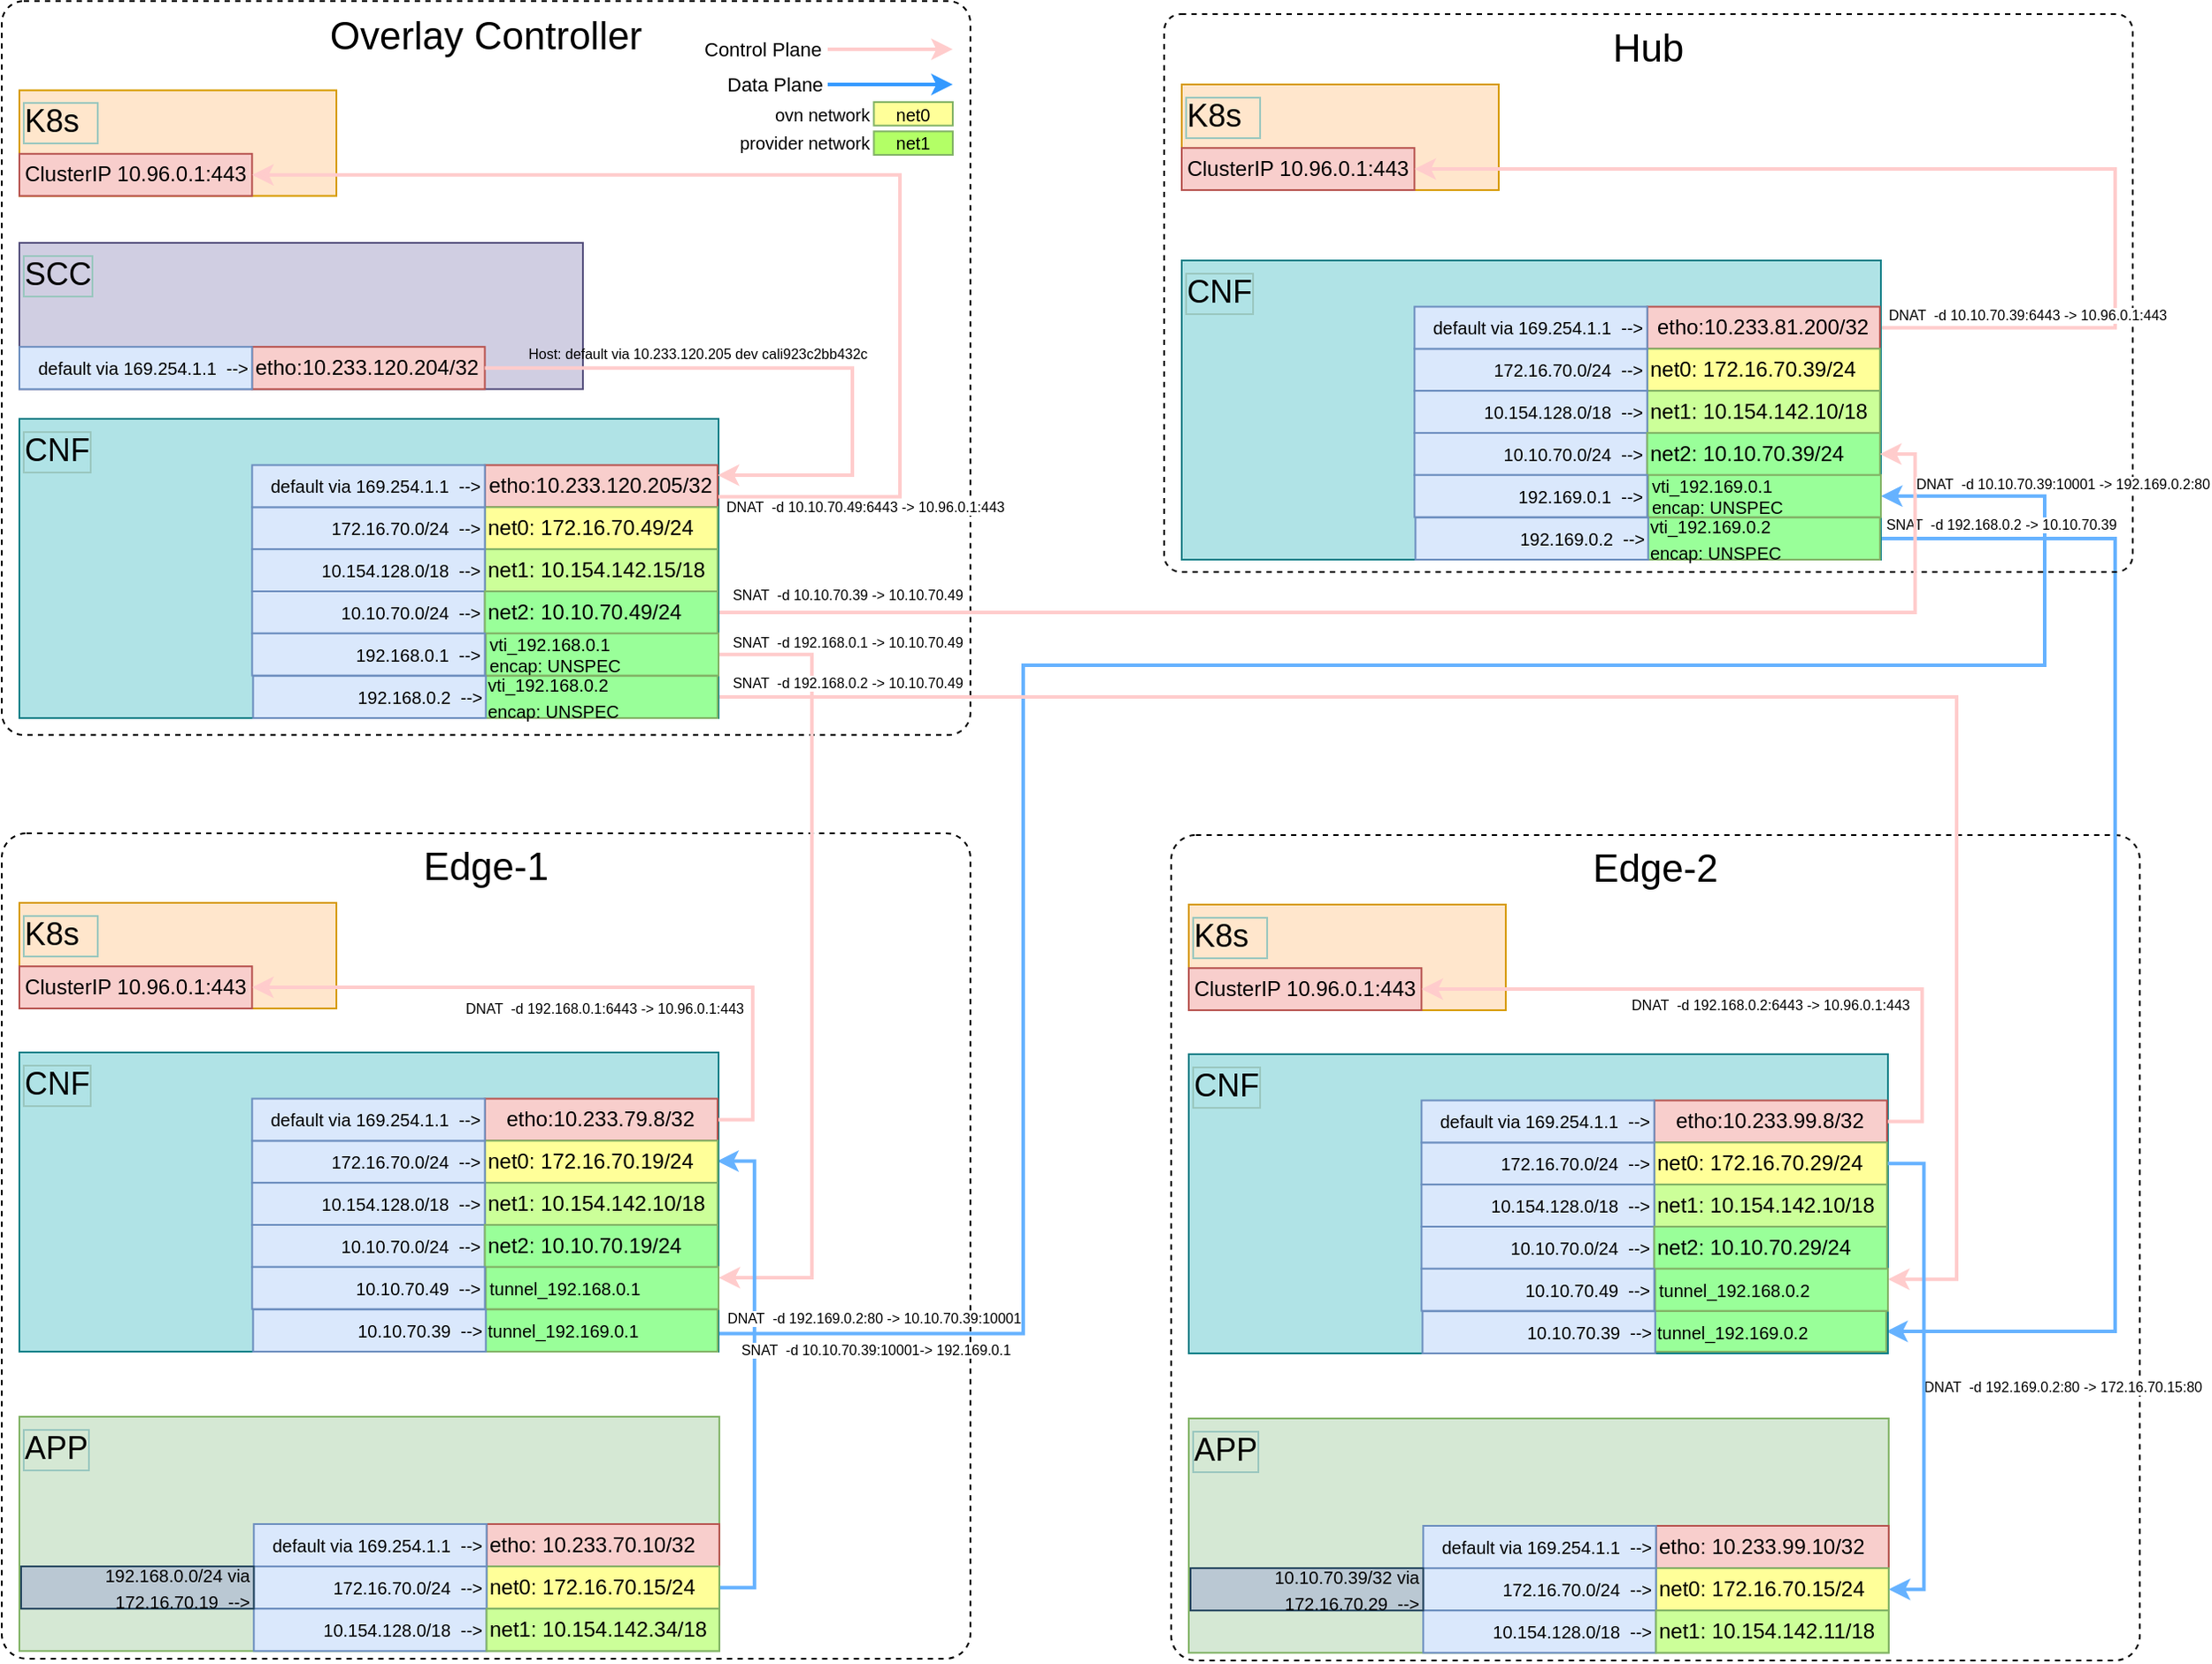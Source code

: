 <mxfile version="16.2.2" type="github" pages="3">
  <diagram id="uPRll6M5eb0Z-0uBqnHo" name="Page-1">
    <mxGraphModel dx="1550" dy="-64" grid="1" gridSize="10" guides="1" tooltips="1" connect="1" arrows="1" fold="1" page="1" pageScale="1" pageWidth="1100" pageHeight="850" math="0" shadow="0">
      <root>
        <mxCell id="0" />
        <mxCell id="1" parent="0" />
        <mxCell id="L997ZeRYN2pQayARa3w6-19" value="" style="group" parent="1" vertex="1" connectable="0">
          <mxGeometry x="740" y="900" width="180" height="60" as="geometry" />
        </mxCell>
        <mxCell id="L997ZeRYN2pQayARa3w6-20" value="K8s&amp;nbsp;&amp;nbsp;" style="rounded=0;whiteSpace=wrap;html=1;align=left;verticalAlign=top;labelBorderColor=#9AC7BF;fontSize=18;container=0;fillColor=#ffe6cc;strokeColor=#d79b00;" parent="L997ZeRYN2pQayARa3w6-19" vertex="1">
          <mxGeometry width="180" height="60" as="geometry" />
        </mxCell>
        <mxCell id="L997ZeRYN2pQayARa3w6-21" value="ClusterIP 10.96.0.1:443" style="rounded=0;whiteSpace=wrap;html=1;fillColor=#f8cecc;strokeColor=#b85450;container=0;" parent="L997ZeRYN2pQayARa3w6-19" vertex="1">
          <mxGeometry x="0.001" y="36.088" width="132.143" height="23.911" as="geometry" />
        </mxCell>
        <mxCell id="L997ZeRYN2pQayARa3w6-104" style="edgeStyle=orthogonalEdgeStyle;rounded=0;orthogonalLoop=1;jettySize=auto;html=1;exitX=1;exitY=0.5;exitDx=0;exitDy=0;entryX=1;entryY=0.5;entryDx=0;entryDy=0;strokeColor=#FFCCCC;strokeWidth=2;" parent="1" source="L997ZeRYN2pQayARa3w6-6" target="L997ZeRYN2pQayARa3w6-21" edge="1">
          <mxGeometry relative="1" as="geometry">
            <Array as="points">
              <mxPoint x="1270" y="1038" />
              <mxPoint x="1270" y="948" />
            </Array>
          </mxGeometry>
        </mxCell>
        <mxCell id="_BiiGx_ub_-qpmht187N-147" value="Overlay Controller" style="rounded=1;whiteSpace=wrap;html=1;fontSize=22;verticalAlign=top;arcSize=3;dashed=1;container=0;fillColor=none;" parent="1" vertex="1">
          <mxGeometry x="70" y="852.61" width="550" height="417" as="geometry" />
        </mxCell>
        <mxCell id="L997ZeRYN2pQayARa3w6-133" value="Edge-2" style="rounded=1;whiteSpace=wrap;html=1;fontSize=22;verticalAlign=top;arcSize=3;dashed=1;container=0;fillColor=none;" parent="1" vertex="1">
          <mxGeometry x="734" y="1326.45" width="550" height="469" as="geometry" />
        </mxCell>
        <mxCell id="3yVlGVuV2btpdbxURkGZ-30" value="Edge-1" style="rounded=1;whiteSpace=wrap;html=1;fontSize=22;verticalAlign=top;arcSize=3;dashed=1;container=0;fillColor=none;" parent="1" vertex="1">
          <mxGeometry x="70" y="1325.45" width="550" height="469" as="geometry" />
        </mxCell>
        <mxCell id="_BiiGx_ub_-qpmht187N-245" style="edgeStyle=orthogonalEdgeStyle;rounded=0;orthogonalLoop=1;jettySize=auto;html=1;exitX=0.5;exitY=1;exitDx=0;exitDy=0;entryX=0.5;entryY=1;entryDx=0;entryDy=0;fontSize=10;fontColor=#67AB9F;strokeColor=#FFCCCC;strokeWidth=2;" parent="1" edge="1">
          <mxGeometry x="83" y="1410" as="geometry">
            <Array as="points">
              <mxPoint x="470" y="1605" />
              <mxPoint x="149" y="1605" />
            </Array>
            <mxPoint x="149.072" y="1579.999" as="targetPoint" />
          </mxGeometry>
        </mxCell>
        <mxCell id="fcIH0-72oSz8u45Yj2zX-8" value="DNAT&amp;nbsp; -d 192.168.0.1 -&amp;gt; 10.96.0.1" style="edgeLabel;html=1;align=center;verticalAlign=middle;resizable=0;points=[];fontSize=8;container=0;" parent="_BiiGx_ub_-qpmht187N-245" vertex="1" connectable="0">
          <mxGeometry relative="1" as="geometry">
            <mxPoint x="-26" y="-7" as="offset" />
          </mxGeometry>
        </mxCell>
        <mxCell id="_BiiGx_ub_-qpmht187N-261" style="edgeStyle=orthogonalEdgeStyle;rounded=0;orthogonalLoop=1;jettySize=auto;html=1;exitX=1;exitY=0.5;exitDx=0;exitDy=0;entryX=1;entryY=0.5;entryDx=0;entryDy=0;fontSize=10;fontColor=#67AB9F;strokeColor=#66B2FF;strokeWidth=2;" parent="1" source="L997ZeRYN2pQayARa3w6-15" target="L997ZeRYN2pQayARa3w6-130" edge="1">
          <mxGeometry x="70" y="860" as="geometry">
            <Array as="points">
              <mxPoint x="1270" y="1158" />
              <mxPoint x="1270" y="1609" />
            </Array>
            <mxPoint x="1193.996" y="1149.842" as="sourcePoint" />
            <mxPoint x="1196.456" y="1564.347" as="targetPoint" />
          </mxGeometry>
        </mxCell>
        <mxCell id="_BiiGx_ub_-qpmht187N-257" style="edgeStyle=orthogonalEdgeStyle;rounded=0;orthogonalLoop=1;jettySize=auto;html=1;entryX=1;entryY=0.5;entryDx=0;entryDy=0;fontSize=10;fontColor=#67AB9F;strokeColor=#66B2FF;strokeWidth=2;exitX=0.999;exitY=0.94;exitDx=0;exitDy=0;exitPerimeter=0;" parent="1" source="L997ZeRYN2pQayARa3w6-23" target="L997ZeRYN2pQayARa3w6-14" edge="1">
          <mxGeometry x="70" y="860" as="geometry">
            <Array as="points">
              <mxPoint x="650" y="1610" />
              <mxPoint x="650" y="1230" />
              <mxPoint x="1230" y="1230" />
              <mxPoint x="1230" y="1134" />
            </Array>
            <mxPoint x="536.456" y="1568.045" as="sourcePoint" />
            <mxPoint x="1193.996" y="1143.864" as="targetPoint" />
          </mxGeometry>
        </mxCell>
        <mxCell id="_BiiGx_ub_-qpmht187N-248" style="edgeStyle=orthogonalEdgeStyle;rounded=0;orthogonalLoop=1;jettySize=auto;html=1;exitX=0.5;exitY=1;exitDx=0;exitDy=0;entryX=0.5;entryY=1;entryDx=0;entryDy=0;fontSize=10;fontColor=#67AB9F;strokeColor=#FFCCCC;strokeWidth=2;" parent="1" edge="1">
          <mxGeometry x="730" y="1297.5" as="geometry">
            <mxPoint x="809.072" y="1582.279" as="targetPoint" />
          </mxGeometry>
        </mxCell>
        <mxCell id="fcIH0-72oSz8u45Yj2zX-10" style="edgeStyle=orthogonalEdgeStyle;rounded=0;orthogonalLoop=1;jettySize=auto;html=1;exitX=1;exitY=0.75;exitDx=0;exitDy=0;entryX=0.5;entryY=1;entryDx=0;entryDy=0;strokeWidth=2;strokeColor=#FFCCCC;" parent="1" edge="1">
          <mxGeometry x="730" y="870" as="geometry">
            <Array as="points">
              <mxPoint x="1210" y="1126" />
              <mxPoint x="1210" y="1200" />
              <mxPoint x="806" y="1200" />
            </Array>
            <mxPoint x="806.072" y="1179.999" as="targetPoint" />
          </mxGeometry>
        </mxCell>
        <mxCell id="_BiiGx_ub_-qpmht187N-185" style="edgeStyle=orthogonalEdgeStyle;rounded=0;orthogonalLoop=1;jettySize=auto;html=1;exitX=1;exitY=0.5;exitDx=0;exitDy=0;fontSize=10;fontColor=#67AB9F;strokeWidth=2;strokeColor=#FFCCCC;entryX=1;entryY=0.25;entryDx=0;entryDy=0;" parent="1" source="_BiiGx_ub_-qpmht187N-158" target="L997ZeRYN2pQayARa3w6-129" edge="1">
          <mxGeometry x="70" y="860" as="geometry">
            <mxPoint x="1196.456" y="1570.325" as="targetPoint" />
            <Array as="points">
              <mxPoint x="1180" y="1248" />
              <mxPoint x="1180" y="1579" />
            </Array>
          </mxGeometry>
        </mxCell>
        <mxCell id="_BiiGx_ub_-qpmht187N-183" style="edgeStyle=orthogonalEdgeStyle;rounded=0;orthogonalLoop=1;jettySize=auto;html=1;exitX=1;exitY=0.5;exitDx=0;exitDy=0;entryX=1;entryY=0.25;entryDx=0;entryDy=0;fontSize=10;fontColor=#67AB9F;strokeWidth=2;strokeColor=#FFCCCC;" parent="1" source="_BiiGx_ub_-qpmht187N-157" target="L997ZeRYN2pQayARa3w6-32" edge="1">
          <mxGeometry x="70" y="860" as="geometry">
            <mxPoint x="536.456" y="1562.067" as="targetPoint" />
            <Array as="points">
              <mxPoint x="530" y="1224" />
              <mxPoint x="530" y="1578" />
              <mxPoint x="477" y="1578" />
            </Array>
          </mxGeometry>
        </mxCell>
        <mxCell id="fcIH0-72oSz8u45Yj2zX-15" value="DNAT&amp;nbsp; -d 192.169.0.2:80 -&amp;gt; 172.16.70.15:80" style="edgeLabel;html=1;align=center;verticalAlign=middle;resizable=0;points=[];fontSize=8;container=0;" parent="1" vertex="1" connectable="0">
          <mxGeometry x="1240.0" y="1640" as="geometry" />
        </mxCell>
        <mxCell id="L997ZeRYN2pQayARa3w6-4" value="" style="group" parent="1" vertex="1" connectable="0">
          <mxGeometry x="740" y="1000" width="540" height="177" as="geometry" />
        </mxCell>
        <mxCell id="3yVlGVuV2btpdbxURkGZ-27" value="&lt;font color=&quot;#000000&quot;&gt;Hub&lt;/font&gt;" style="rounded=1;whiteSpace=wrap;html=1;fontSize=22;verticalAlign=top;arcSize=3;dashed=1;container=0;fillColor=none;" parent="L997ZeRYN2pQayARa3w6-4" vertex="1">
          <mxGeometry x="-10" y="-140" width="550" height="317" as="geometry" />
        </mxCell>
        <mxCell id="L997ZeRYN2pQayARa3w6-5" value="CNF" style="rounded=0;whiteSpace=wrap;html=1;align=left;verticalAlign=top;labelBorderColor=#9AC7BF;fontSize=18;container=0;fillColor=#b0e3e6;strokeColor=#0e8088;" parent="L997ZeRYN2pQayARa3w6-4" vertex="1">
          <mxGeometry width="397" height="170" as="geometry" />
        </mxCell>
        <mxCell id="L997ZeRYN2pQayARa3w6-6" value="&lt;span&gt;etho:10.233.81.200/32&lt;br&gt;&lt;/span&gt;" style="rounded=0;whiteSpace=wrap;html=1;fillColor=#f8cecc;strokeColor=#b85450;container=0;" parent="L997ZeRYN2pQayARa3w6-4" vertex="1">
          <mxGeometry x="264.311" y="26.268" width="132.143" height="23.911" as="geometry" />
        </mxCell>
        <mxCell id="L997ZeRYN2pQayARa3w6-7" value="net0: 172.16.70.39/24" style="rounded=0;whiteSpace=wrap;html=1;strokeColor=#82b366;container=0;align=left;fillColor=#FFFF99;" parent="L997ZeRYN2pQayARa3w6-4" vertex="1">
          <mxGeometry x="264.313" y="50.174" width="132.143" height="23.911" as="geometry" />
        </mxCell>
        <mxCell id="L997ZeRYN2pQayARa3w6-8" value="net1: 10.154.142.10/18" style="rounded=0;whiteSpace=wrap;html=1;strokeColor=#82b366;container=0;fillColor=#CCFF99;align=left;" parent="L997ZeRYN2pQayARa3w6-4" vertex="1">
          <mxGeometry x="264.313" y="74.085" width="132.143" height="23.911" as="geometry" />
        </mxCell>
        <mxCell id="L997ZeRYN2pQayARa3w6-9" value="172.16.70.0/24&amp;nbsp; --&amp;gt;" style="rounded=0;whiteSpace=wrap;html=1;fillColor=#dae8fc;strokeColor=#6c8ebf;container=0;fontSize=10;align=right;" parent="L997ZeRYN2pQayARa3w6-4" vertex="1">
          <mxGeometry x="132.17" y="50.174" width="132.143" height="23.911" as="geometry" />
        </mxCell>
        <mxCell id="L997ZeRYN2pQayARa3w6-10" value="10.154.128.0/18&amp;nbsp; --&amp;gt;" style="rounded=0;whiteSpace=wrap;html=1;fillColor=#dae8fc;strokeColor=#6c8ebf;container=0;fontSize=10;align=right;" parent="L997ZeRYN2pQayARa3w6-4" vertex="1">
          <mxGeometry x="132.17" y="74.085" width="132.143" height="23.911" as="geometry" />
        </mxCell>
        <mxCell id="L997ZeRYN2pQayARa3w6-11" value="10.10.70.0/24&amp;nbsp; --&amp;gt;" style="rounded=0;whiteSpace=wrap;html=1;fillColor=#dae8fc;strokeColor=#6c8ebf;container=0;fontSize=10;align=right;" parent="L997ZeRYN2pQayARa3w6-4" vertex="1">
          <mxGeometry x="132.17" y="97.996" width="132.143" height="23.911" as="geometry" />
        </mxCell>
        <mxCell id="L997ZeRYN2pQayARa3w6-12" value="&lt;font style=&quot;font-size: 10px&quot;&gt;default via 169.254.1.1&amp;nbsp; --&amp;gt;&lt;/font&gt;" style="rounded=0;whiteSpace=wrap;html=1;fillColor=#dae8fc;strokeColor=#6c8ebf;container=0;align=right;" parent="L997ZeRYN2pQayARa3w6-4" vertex="1">
          <mxGeometry x="132.171" y="26.267" width="132.143" height="23.911" as="geometry" />
        </mxCell>
        <mxCell id="L997ZeRYN2pQayARa3w6-13" value="net2: 10.10.70.39/24" style="rounded=0;whiteSpace=wrap;html=1;strokeColor=#82b366;container=0;align=left;fillColor=#99FF99;" parent="L997ZeRYN2pQayARa3w6-4" vertex="1">
          <mxGeometry x="264.313" y="97.997" width="132.143" height="23.911" as="geometry" />
        </mxCell>
        <mxCell id="L997ZeRYN2pQayARa3w6-14" value="&lt;span&gt;vti_192.169.0.1&lt;/span&gt;&lt;br&gt;&lt;span&gt;encap: UNSPEC&lt;/span&gt;" style="rounded=0;whiteSpace=wrap;html=1;strokeColor=#82b366;container=0;align=left;fillColor=#99FF99;fontSize=10;" parent="L997ZeRYN2pQayARa3w6-4" vertex="1">
          <mxGeometry x="264.853" y="121.909" width="132.143" height="23.911" as="geometry" />
        </mxCell>
        <mxCell id="L997ZeRYN2pQayARa3w6-15" value="&lt;span style=&quot;font-size: 10px&quot;&gt;vti_192.169.0.2&lt;br&gt;&lt;/span&gt;&lt;span style=&quot;font-size: 10px&quot;&gt;encap: UNSPEC&lt;/span&gt;" style="rounded=0;whiteSpace=wrap;html=1;strokeColor=#82b366;container=0;align=left;fillColor=#99FF99;" parent="L997ZeRYN2pQayARa3w6-4" vertex="1">
          <mxGeometry x="264.313" y="146.089" width="132.143" height="23.911" as="geometry" />
        </mxCell>
        <mxCell id="L997ZeRYN2pQayARa3w6-16" value="192.169.0.1&amp;nbsp; --&amp;gt;" style="rounded=0;whiteSpace=wrap;html=1;fillColor=#dae8fc;strokeColor=#6c8ebf;container=0;fontSize=10;align=right;" parent="L997ZeRYN2pQayARa3w6-4" vertex="1">
          <mxGeometry x="132.17" y="121.906" width="132.143" height="23.911" as="geometry" />
        </mxCell>
        <mxCell id="L997ZeRYN2pQayARa3w6-17" value="192.169.0.2&amp;nbsp; --&amp;gt;" style="rounded=0;whiteSpace=wrap;html=1;fillColor=#dae8fc;strokeColor=#6c8ebf;container=0;fontSize=10;align=right;" parent="L997ZeRYN2pQayARa3w6-4" vertex="1">
          <mxGeometry x="132.71" y="146.086" width="132.143" height="23.911" as="geometry" />
        </mxCell>
        <mxCell id="L997ZeRYN2pQayARa3w6-139" value="DNAT&amp;nbsp; -d 10.10.70.39:6443 -&amp;gt; 10.96.0.1:443" style="edgeLabel;html=1;align=center;verticalAlign=middle;resizable=0;points=[];fontSize=8;container=0;" parent="L997ZeRYN2pQayARa3w6-4" vertex="1" connectable="0">
          <mxGeometry x="480.0" y="30.27" as="geometry" />
        </mxCell>
        <mxCell id="L997ZeRYN2pQayARa3w6-143" value="SNAT&amp;nbsp; -d 192.168.0.2 -&amp;gt; 10.10.70.39" style="edgeLabel;html=1;align=center;verticalAlign=middle;resizable=0;points=[];fontSize=8;container=0;" parent="L997ZeRYN2pQayARa3w6-4" vertex="1" connectable="0">
          <mxGeometry x="465.0" y="150" as="geometry" />
        </mxCell>
        <mxCell id="L997ZeRYN2pQayARa3w6-100" style="edgeStyle=orthogonalEdgeStyle;rounded=0;orthogonalLoop=1;jettySize=auto;html=1;exitX=1;exitY=0.5;exitDx=0;exitDy=0;entryX=1;entryY=0.5;entryDx=0;entryDy=0;strokeColor=#FFCCCC;strokeWidth=2;" parent="1" source="_BiiGx_ub_-qpmht187N-156" target="L997ZeRYN2pQayARa3w6-13" edge="1">
          <mxGeometry relative="1" as="geometry" />
        </mxCell>
        <mxCell id="_BiiGx_ub_-qpmht187N-238" value="K8s&amp;nbsp;&amp;nbsp;" style="rounded=0;whiteSpace=wrap;html=1;align=left;verticalAlign=top;labelBorderColor=#9AC7BF;fontSize=18;container=0;fillColor=#ffe6cc;strokeColor=#d79b00;" parent="1" vertex="1">
          <mxGeometry x="80" y="1365" width="180" height="60" as="geometry" />
        </mxCell>
        <mxCell id="_BiiGx_ub_-qpmht187N-239" value="ClusterIP 10.96.0.1:443" style="rounded=0;whiteSpace=wrap;html=1;fillColor=#f8cecc;strokeColor=#b85450;container=0;" parent="1" vertex="1">
          <mxGeometry x="80.001" y="1401.088" width="132.143" height="23.911" as="geometry" />
        </mxCell>
        <mxCell id="_BiiGx_ub_-qpmht187N-39" value="APP" style="rounded=0;whiteSpace=wrap;html=1;align=left;verticalAlign=top;labelBorderColor=#9AC7BF;fontSize=18;container=0;fillColor=#d5e8d4;strokeColor=#82b366;" parent="1" vertex="1">
          <mxGeometry x="80" y="1657" width="397.43" height="133.14" as="geometry" />
        </mxCell>
        <mxCell id="_BiiGx_ub_-qpmht187N-41" value="&lt;span style=&quot;text-align: center&quot;&gt;etho: 10.233.70.10/32&lt;/span&gt;" style="rounded=0;whiteSpace=wrap;html=1;strokeColor=#b85450;container=0;fillColor=#f8cecc;align=left;" parent="1" vertex="1">
          <mxGeometry x="345.285" y="1718.001" width="132.145" height="24.046" as="geometry" />
        </mxCell>
        <mxCell id="L997ZeRYN2pQayARa3w6-147" style="edgeStyle=orthogonalEdgeStyle;rounded=0;orthogonalLoop=1;jettySize=auto;html=1;exitX=1;exitY=0.5;exitDx=0;exitDy=0;entryX=0.998;entryY=0.363;entryDx=0;entryDy=0;entryPerimeter=0;strokeColor=#66B2FF;strokeWidth=2;" parent="1" source="_BiiGx_ub_-qpmht187N-42" target="L997ZeRYN2pQayARa3w6-23" edge="1">
          <mxGeometry relative="1" as="geometry" />
        </mxCell>
        <mxCell id="_BiiGx_ub_-qpmht187N-42" value="net0: 172.16.70.15/24" style="rounded=0;whiteSpace=wrap;html=1;strokeColor=#82b366;container=0;align=left;fillColor=#FFFF99;" parent="1" vertex="1">
          <mxGeometry x="345.285" y="1742.047" width="132.145" height="24.046" as="geometry" />
        </mxCell>
        <mxCell id="_BiiGx_ub_-qpmht187N-44" value="172.16.70.0/24&amp;nbsp; --&amp;gt;" style="rounded=0;whiteSpace=wrap;html=1;fillColor=#dae8fc;strokeColor=#6c8ebf;container=0;fontSize=10;align=right;" parent="1" vertex="1">
          <mxGeometry x="213.141" y="1742.047" width="132.145" height="24.046" as="geometry" />
        </mxCell>
        <mxCell id="_BiiGx_ub_-qpmht187N-45" value="10.154.128.0/18&amp;nbsp; --&amp;gt;" style="rounded=0;whiteSpace=wrap;html=1;fillColor=#dae8fc;strokeColor=#6c8ebf;container=0;fontSize=10;align=right;" parent="1" vertex="1">
          <mxGeometry x="213.141" y="1766.093" width="132.145" height="24.046" as="geometry" />
        </mxCell>
        <mxCell id="_BiiGx_ub_-qpmht187N-49" value="net1: 10.154.142.34/18" style="rounded=0;whiteSpace=wrap;html=1;strokeColor=#82b366;container=0;align=left;fillColor=#CCFF99;" parent="1" vertex="1">
          <mxGeometry x="345.285" y="1766.094" width="132.145" height="24.046" as="geometry" />
        </mxCell>
        <mxCell id="_BiiGx_ub_-qpmht187N-55" value="&lt;font style=&quot;font-size: 10px&quot;&gt;default via 169.254.1.1&amp;nbsp; --&amp;gt;&lt;/font&gt;" style="rounded=0;whiteSpace=wrap;html=1;fillColor=#dae8fc;strokeColor=#6c8ebf;container=0;align=right;" parent="1" vertex="1">
          <mxGeometry x="213.142" y="1718" width="132.145" height="24.046" as="geometry" />
        </mxCell>
        <mxCell id="_BiiGx_ub_-qpmht187N-59" value="&lt;font style=&quot;font-size: 10px&quot;&gt;192.168.0.0/24 via 172.16.70.19&amp;nbsp; --&amp;gt;&lt;/font&gt;" style="rounded=0;whiteSpace=wrap;html=1;fillColor=#bac8d3;strokeColor=#23445d;container=0;align=right;" parent="1" vertex="1">
          <mxGeometry x="81" y="1742.047" width="132.145" height="24.046" as="geometry" />
        </mxCell>
        <mxCell id="L997ZeRYN2pQayARa3w6-23" value="CNF" style="rounded=0;whiteSpace=wrap;html=1;align=left;verticalAlign=top;labelBorderColor=#9AC7BF;fontSize=18;container=0;fillColor=#b0e3e6;strokeColor=#0e8088;" parent="1" vertex="1">
          <mxGeometry x="80" y="1450" width="397" height="170" as="geometry" />
        </mxCell>
        <mxCell id="L997ZeRYN2pQayARa3w6-134" style="edgeStyle=orthogonalEdgeStyle;rounded=0;orthogonalLoop=1;jettySize=auto;html=1;exitX=1;exitY=0.5;exitDx=0;exitDy=0;entryX=1;entryY=0.5;entryDx=0;entryDy=0;strokeColor=#FFCCCC;strokeWidth=2;" parent="1" source="L997ZeRYN2pQayARa3w6-24" target="_BiiGx_ub_-qpmht187N-239" edge="1">
          <mxGeometry relative="1" as="geometry" />
        </mxCell>
        <mxCell id="L997ZeRYN2pQayARa3w6-24" value="&lt;span&gt;etho:10.233.79.8/32&lt;br&gt;&lt;/span&gt;" style="rounded=0;whiteSpace=wrap;html=1;fillColor=#f8cecc;strokeColor=#b85450;container=0;" parent="1" vertex="1">
          <mxGeometry x="344.311" y="1476.268" width="132.143" height="23.911" as="geometry" />
        </mxCell>
        <mxCell id="L997ZeRYN2pQayARa3w6-25" value="net0: 172.16.70.19/24" style="rounded=0;whiteSpace=wrap;html=1;strokeColor=#82b366;container=0;align=left;fillColor=#FFFF99;" parent="1" vertex="1">
          <mxGeometry x="344.313" y="1500.174" width="132.143" height="23.911" as="geometry" />
        </mxCell>
        <mxCell id="L997ZeRYN2pQayARa3w6-26" value="net1: 10.154.142.10/18" style="rounded=0;whiteSpace=wrap;html=1;strokeColor=#82b366;container=0;fillColor=#CCFF99;align=left;" parent="1" vertex="1">
          <mxGeometry x="344.313" y="1524.085" width="132.143" height="23.911" as="geometry" />
        </mxCell>
        <mxCell id="L997ZeRYN2pQayARa3w6-27" value="172.16.70.0/24&amp;nbsp; --&amp;gt;" style="rounded=0;whiteSpace=wrap;html=1;fillColor=#dae8fc;strokeColor=#6c8ebf;container=0;fontSize=10;align=right;" parent="1" vertex="1">
          <mxGeometry x="212.17" y="1500.174" width="132.143" height="23.911" as="geometry" />
        </mxCell>
        <mxCell id="L997ZeRYN2pQayARa3w6-28" value="10.154.128.0/18&amp;nbsp; --&amp;gt;" style="rounded=0;whiteSpace=wrap;html=1;fillColor=#dae8fc;strokeColor=#6c8ebf;container=0;fontSize=10;align=right;" parent="1" vertex="1">
          <mxGeometry x="212.17" y="1524.085" width="132.143" height="23.911" as="geometry" />
        </mxCell>
        <mxCell id="L997ZeRYN2pQayARa3w6-29" value="10.10.70.0/24&amp;nbsp; --&amp;gt;" style="rounded=0;whiteSpace=wrap;html=1;fillColor=#dae8fc;strokeColor=#6c8ebf;container=0;fontSize=10;align=right;" parent="1" vertex="1">
          <mxGeometry x="212.17" y="1547.996" width="132.143" height="23.911" as="geometry" />
        </mxCell>
        <mxCell id="L997ZeRYN2pQayARa3w6-30" value="&lt;font style=&quot;font-size: 10px&quot;&gt;default via 169.254.1.1&amp;nbsp; --&amp;gt;&lt;/font&gt;" style="rounded=0;whiteSpace=wrap;html=1;fillColor=#dae8fc;strokeColor=#6c8ebf;container=0;align=right;" parent="1" vertex="1">
          <mxGeometry x="212.171" y="1476.267" width="132.143" height="23.911" as="geometry" />
        </mxCell>
        <mxCell id="L997ZeRYN2pQayARa3w6-31" value="net2: 10.10.70.19/24" style="rounded=0;whiteSpace=wrap;html=1;strokeColor=#82b366;container=0;align=left;fillColor=#99FF99;" parent="1" vertex="1">
          <mxGeometry x="344.313" y="1547.997" width="132.143" height="23.911" as="geometry" />
        </mxCell>
        <mxCell id="L997ZeRYN2pQayARa3w6-32" value="&lt;span&gt;tunnel_192.168.0.1&lt;/span&gt;" style="rounded=0;whiteSpace=wrap;html=1;strokeColor=#82b366;container=0;align=left;fillColor=#99FF99;fontSize=10;" parent="1" vertex="1">
          <mxGeometry x="344.853" y="1571.909" width="132.143" height="23.911" as="geometry" />
        </mxCell>
        <mxCell id="L997ZeRYN2pQayARa3w6-33" value="&lt;span style=&quot;font-size: 10px&quot;&gt;tunnel&lt;/span&gt;&lt;span style=&quot;font-size: 10px&quot;&gt;_192.169.0.1&lt;/span&gt;" style="rounded=0;whiteSpace=wrap;html=1;strokeColor=#82b366;container=0;align=left;fillColor=#99FF99;" parent="1" vertex="1">
          <mxGeometry x="344.313" y="1596.089" width="132.143" height="23.911" as="geometry" />
        </mxCell>
        <mxCell id="L997ZeRYN2pQayARa3w6-34" value="10.10.70.49&amp;nbsp; --&amp;gt;" style="rounded=0;whiteSpace=wrap;html=1;fillColor=#dae8fc;strokeColor=#6c8ebf;container=0;fontSize=10;align=right;" parent="1" vertex="1">
          <mxGeometry x="212.17" y="1571.906" width="132.143" height="23.911" as="geometry" />
        </mxCell>
        <mxCell id="L997ZeRYN2pQayARa3w6-35" value="10.10.70.39&amp;nbsp; --&amp;gt;" style="rounded=0;whiteSpace=wrap;html=1;fillColor=#dae8fc;strokeColor=#6c8ebf;container=0;fontSize=10;align=right;" parent="1" vertex="1">
          <mxGeometry x="212.71" y="1596.086" width="132.143" height="23.911" as="geometry" />
        </mxCell>
        <mxCell id="L997ZeRYN2pQayARa3w6-108" value="K8s&amp;nbsp;&amp;nbsp;" style="rounded=0;whiteSpace=wrap;html=1;align=left;verticalAlign=top;labelBorderColor=#9AC7BF;fontSize=18;container=0;fillColor=#ffe6cc;strokeColor=#d79b00;" parent="1" vertex="1">
          <mxGeometry x="744" y="1366" width="180" height="60" as="geometry" />
        </mxCell>
        <mxCell id="L997ZeRYN2pQayARa3w6-109" value="ClusterIP 10.96.0.1:443" style="rounded=0;whiteSpace=wrap;html=1;fillColor=#f8cecc;strokeColor=#b85450;container=0;" parent="1" vertex="1">
          <mxGeometry x="744.001" y="1402.088" width="132.143" height="23.911" as="geometry" />
        </mxCell>
        <mxCell id="L997ZeRYN2pQayARa3w6-111" value="APP" style="rounded=0;whiteSpace=wrap;html=1;align=left;verticalAlign=top;labelBorderColor=#9AC7BF;fontSize=18;container=0;fillColor=#d5e8d4;strokeColor=#82b366;" parent="1" vertex="1">
          <mxGeometry x="744" y="1658" width="397.43" height="133.14" as="geometry" />
        </mxCell>
        <mxCell id="L997ZeRYN2pQayARa3w6-112" value="&lt;span style=&quot;text-align: center&quot;&gt;etho: 10.233.99.10/32&lt;/span&gt;" style="rounded=0;whiteSpace=wrap;html=1;strokeColor=#b85450;container=0;fillColor=#f8cecc;align=left;" parent="1" vertex="1">
          <mxGeometry x="1009.285" y="1719.001" width="132.145" height="24.046" as="geometry" />
        </mxCell>
        <mxCell id="L997ZeRYN2pQayARa3w6-113" value="net0: 172.16.70.15/24" style="rounded=0;whiteSpace=wrap;html=1;strokeColor=#82b366;container=0;align=left;fillColor=#FFFF99;" parent="1" vertex="1">
          <mxGeometry x="1009.285" y="1743.047" width="132.145" height="24.046" as="geometry" />
        </mxCell>
        <mxCell id="L997ZeRYN2pQayARa3w6-114" value="172.16.70.0/24&amp;nbsp; --&amp;gt;" style="rounded=0;whiteSpace=wrap;html=1;fillColor=#dae8fc;strokeColor=#6c8ebf;container=0;fontSize=10;align=right;" parent="1" vertex="1">
          <mxGeometry x="877.141" y="1743.047" width="132.145" height="24.046" as="geometry" />
        </mxCell>
        <mxCell id="L997ZeRYN2pQayARa3w6-115" value="10.154.128.0/18&amp;nbsp; --&amp;gt;" style="rounded=0;whiteSpace=wrap;html=1;fillColor=#dae8fc;strokeColor=#6c8ebf;container=0;fontSize=10;align=right;" parent="1" vertex="1">
          <mxGeometry x="877.141" y="1767.093" width="132.145" height="24.046" as="geometry" />
        </mxCell>
        <mxCell id="L997ZeRYN2pQayARa3w6-116" value="net1: 10.154.142.11/18" style="rounded=0;whiteSpace=wrap;html=1;strokeColor=#82b366;container=0;align=left;fillColor=#CCFF99;" parent="1" vertex="1">
          <mxGeometry x="1009.285" y="1767.094" width="132.145" height="24.046" as="geometry" />
        </mxCell>
        <mxCell id="L997ZeRYN2pQayARa3w6-117" value="&lt;font style=&quot;font-size: 10px&quot;&gt;default via 169.254.1.1&amp;nbsp; --&amp;gt;&lt;/font&gt;" style="rounded=0;whiteSpace=wrap;html=1;fillColor=#dae8fc;strokeColor=#6c8ebf;container=0;align=right;" parent="1" vertex="1">
          <mxGeometry x="877.142" y="1719" width="132.145" height="24.046" as="geometry" />
        </mxCell>
        <mxCell id="L997ZeRYN2pQayARa3w6-118" value="&lt;font style=&quot;font-size: 10px&quot;&gt;10.10.70.39/32 via 172.16.70.29&amp;nbsp; --&amp;gt;&lt;/font&gt;" style="rounded=0;whiteSpace=wrap;html=1;fillColor=#bac8d3;strokeColor=#23445d;container=0;align=right;" parent="1" vertex="1">
          <mxGeometry x="745" y="1743.047" width="132.145" height="24.046" as="geometry" />
        </mxCell>
        <mxCell id="L997ZeRYN2pQayARa3w6-120" value="CNF" style="rounded=0;whiteSpace=wrap;html=1;align=left;verticalAlign=top;labelBorderColor=#9AC7BF;fontSize=18;container=0;fillColor=#b0e3e6;strokeColor=#0e8088;" parent="1" vertex="1">
          <mxGeometry x="744" y="1451" width="397" height="170" as="geometry" />
        </mxCell>
        <mxCell id="L997ZeRYN2pQayARa3w6-135" style="edgeStyle=orthogonalEdgeStyle;rounded=0;orthogonalLoop=1;jettySize=auto;html=1;exitX=1;exitY=0.5;exitDx=0;exitDy=0;entryX=1;entryY=0.5;entryDx=0;entryDy=0;strokeColor=#FFCCCC;strokeWidth=2;" parent="1" source="L997ZeRYN2pQayARa3w6-121" target="L997ZeRYN2pQayARa3w6-109" edge="1">
          <mxGeometry relative="1" as="geometry" />
        </mxCell>
        <mxCell id="L997ZeRYN2pQayARa3w6-121" value="&lt;span&gt;etho:10.233.99.8/32&lt;br&gt;&lt;/span&gt;" style="rounded=0;whiteSpace=wrap;html=1;fillColor=#f8cecc;strokeColor=#b85450;container=0;" parent="1" vertex="1">
          <mxGeometry x="1008.311" y="1477.268" width="132.143" height="23.911" as="geometry" />
        </mxCell>
        <mxCell id="L997ZeRYN2pQayARa3w6-144" style="edgeStyle=orthogonalEdgeStyle;rounded=0;orthogonalLoop=1;jettySize=auto;html=1;exitX=1;exitY=0.5;exitDx=0;exitDy=0;entryX=1;entryY=0.5;entryDx=0;entryDy=0;strokeColor=#66B2FF;strokeWidth=2;" parent="1" source="L997ZeRYN2pQayARa3w6-122" target="L997ZeRYN2pQayARa3w6-113" edge="1">
          <mxGeometry relative="1" as="geometry" />
        </mxCell>
        <mxCell id="L997ZeRYN2pQayARa3w6-122" value="net0: 172.16.70.29/24" style="rounded=0;whiteSpace=wrap;html=1;strokeColor=#82b366;container=0;align=left;fillColor=#FFFF99;" parent="1" vertex="1">
          <mxGeometry x="1008.313" y="1501.174" width="132.143" height="23.911" as="geometry" />
        </mxCell>
        <mxCell id="L997ZeRYN2pQayARa3w6-123" value="net1: 10.154.142.10/18" style="rounded=0;whiteSpace=wrap;html=1;strokeColor=#82b366;container=0;fillColor=#CCFF99;align=left;" parent="1" vertex="1">
          <mxGeometry x="1008.313" y="1525.085" width="132.143" height="23.911" as="geometry" />
        </mxCell>
        <mxCell id="L997ZeRYN2pQayARa3w6-124" value="172.16.70.0/24&amp;nbsp; --&amp;gt;" style="rounded=0;whiteSpace=wrap;html=1;fillColor=#dae8fc;strokeColor=#6c8ebf;container=0;fontSize=10;align=right;" parent="1" vertex="1">
          <mxGeometry x="876.17" y="1501.174" width="132.143" height="23.911" as="geometry" />
        </mxCell>
        <mxCell id="L997ZeRYN2pQayARa3w6-125" value="10.154.128.0/18&amp;nbsp; --&amp;gt;" style="rounded=0;whiteSpace=wrap;html=1;fillColor=#dae8fc;strokeColor=#6c8ebf;container=0;fontSize=10;align=right;" parent="1" vertex="1">
          <mxGeometry x="876.17" y="1525.085" width="132.143" height="23.911" as="geometry" />
        </mxCell>
        <mxCell id="L997ZeRYN2pQayARa3w6-126" value="10.10.70.0/24&amp;nbsp; --&amp;gt;" style="rounded=0;whiteSpace=wrap;html=1;fillColor=#dae8fc;strokeColor=#6c8ebf;container=0;fontSize=10;align=right;" parent="1" vertex="1">
          <mxGeometry x="876.17" y="1548.996" width="132.143" height="23.911" as="geometry" />
        </mxCell>
        <mxCell id="L997ZeRYN2pQayARa3w6-127" value="&lt;font style=&quot;font-size: 10px&quot;&gt;default via 169.254.1.1&amp;nbsp; --&amp;gt;&lt;/font&gt;" style="rounded=0;whiteSpace=wrap;html=1;fillColor=#dae8fc;strokeColor=#6c8ebf;container=0;align=right;" parent="1" vertex="1">
          <mxGeometry x="876.171" y="1477.267" width="132.143" height="23.911" as="geometry" />
        </mxCell>
        <mxCell id="L997ZeRYN2pQayARa3w6-128" value="net2: 10.10.70.29/24" style="rounded=0;whiteSpace=wrap;html=1;strokeColor=#82b366;container=0;align=left;fillColor=#99FF99;" parent="1" vertex="1">
          <mxGeometry x="1008.313" y="1548.997" width="132.143" height="23.911" as="geometry" />
        </mxCell>
        <mxCell id="L997ZeRYN2pQayARa3w6-129" value="tunnel&lt;span&gt;_192.168.0.2&lt;/span&gt;" style="rounded=0;whiteSpace=wrap;html=1;strokeColor=#82b366;container=0;align=left;fillColor=#99FF99;fontSize=10;" parent="1" vertex="1">
          <mxGeometry x="1008.853" y="1572.909" width="132.143" height="23.911" as="geometry" />
        </mxCell>
        <mxCell id="L997ZeRYN2pQayARa3w6-130" value="&lt;span style=&quot;font-size: 10px&quot;&gt;tunnel&lt;/span&gt;&lt;span style=&quot;font-size: 10px&quot;&gt;_192.169.0.2&lt;/span&gt;" style="rounded=0;whiteSpace=wrap;html=1;strokeColor=#82b366;container=0;align=left;fillColor=#99FF99;" parent="1" vertex="1">
          <mxGeometry x="1008.31" y="1597" width="131.69" height="23" as="geometry" />
        </mxCell>
        <mxCell id="L997ZeRYN2pQayARa3w6-131" value="10.10.70.49&amp;nbsp; --&amp;gt;" style="rounded=0;whiteSpace=wrap;html=1;fillColor=#dae8fc;strokeColor=#6c8ebf;container=0;fontSize=10;align=right;" parent="1" vertex="1">
          <mxGeometry x="876.17" y="1572.906" width="132.143" height="23.911" as="geometry" />
        </mxCell>
        <mxCell id="L997ZeRYN2pQayARa3w6-132" value="10.10.70.39&amp;nbsp; --&amp;gt;" style="rounded=0;whiteSpace=wrap;html=1;fillColor=#dae8fc;strokeColor=#6c8ebf;container=0;fontSize=10;align=right;" parent="1" vertex="1">
          <mxGeometry x="876.71" y="1597.086" width="132.143" height="23.911" as="geometry" />
        </mxCell>
        <mxCell id="fcIH0-72oSz8u45Yj2zX-14" value="SNAT&amp;nbsp; -d 192.168.0.1 -&amp;gt; 10.10.70.49" style="edgeLabel;html=1;align=center;verticalAlign=middle;resizable=0;points=[];fontSize=8;container=0;" parent="1" vertex="1" connectable="0">
          <mxGeometry x="550.0" y="1216.91" as="geometry" />
        </mxCell>
        <mxCell id="fcIH0-72oSz8u45Yj2zX-44" value="net0" style="rounded=0;whiteSpace=wrap;html=1;strokeColor=#82b366;container=0;align=center;fillColor=#FFFF99;fontSize=10;" parent="1" vertex="1">
          <mxGeometry x="565.196" y="910" width="44.804" height="13.349" as="geometry" />
        </mxCell>
        <mxCell id="fcIH0-72oSz8u45Yj2zX-45" value="ovn network" style="text;html=1;strokeColor=none;fillColor=none;align=right;verticalAlign=middle;whiteSpace=wrap;rounded=0;fontSize=10;container=0;" parent="1" vertex="1">
          <mxGeometry x="490" y="911.11" width="75.273" height="11.101" as="geometry" />
        </mxCell>
        <mxCell id="fcIH0-72oSz8u45Yj2zX-48" value="net1" style="rounded=0;whiteSpace=wrap;html=1;strokeColor=#82b366;container=0;align=center;fillColor=#B3FF66;fontSize=10;" parent="1" vertex="1">
          <mxGeometry x="565.196" y="926.651" width="44.804" height="13.349" as="geometry" />
        </mxCell>
        <mxCell id="fcIH0-72oSz8u45Yj2zX-49" value="&lt;font style=&quot;font-size: 10px;&quot;&gt;provider network&lt;/font&gt;" style="text;html=1;strokeColor=none;fillColor=none;align=right;verticalAlign=middle;whiteSpace=wrap;rounded=0;fontSize=10;container=0;" parent="1" vertex="1">
          <mxGeometry x="457.273" y="927.761" width="108.0" height="11.101" as="geometry" />
        </mxCell>
        <mxCell id="fcIH0-72oSz8u45Yj2zX-2" value="" style="endArrow=classic;html=1;strokeWidth=2;strokeColor=#FFCCCC;" parent="1" edge="1">
          <mxGeometry x="520" y="880" width="50" height="50" as="geometry">
            <mxPoint x="520" y="880" as="sourcePoint" />
            <mxPoint x="610" y="880" as="targetPoint" />
          </mxGeometry>
        </mxCell>
        <mxCell id="fcIH0-72oSz8u45Yj2zX-3" value="Control Plane&amp;nbsp;" style="edgeLabel;html=1;align=left;verticalAlign=middle;resizable=0;points=[];container=0;" parent="fcIH0-72oSz8u45Yj2zX-2" vertex="1" connectable="0">
          <mxGeometry x="0.244" y="-1" relative="1" as="geometry">
            <mxPoint x="-109" y="-1" as="offset" />
          </mxGeometry>
        </mxCell>
        <mxCell id="fcIH0-72oSz8u45Yj2zX-4" value="" style="endArrow=classic;html=1;strokeWidth=2;strokeColor=#3399FF;" parent="1" edge="1">
          <mxGeometry x="520" y="880" width="50" height="50" as="geometry">
            <mxPoint x="520" y="900" as="sourcePoint" />
            <mxPoint x="610" y="900" as="targetPoint" />
          </mxGeometry>
        </mxCell>
        <mxCell id="fcIH0-72oSz8u45Yj2zX-5" value="Data&amp;nbsp;Plane&amp;nbsp;" style="edgeLabel;html=1;align=left;verticalAlign=middle;resizable=0;points=[];container=0;" parent="fcIH0-72oSz8u45Yj2zX-4" vertex="1" connectable="0">
          <mxGeometry x="0.244" y="-1" relative="1" as="geometry">
            <mxPoint x="-96" y="-1" as="offset" />
          </mxGeometry>
        </mxCell>
        <mxCell id="fcIH0-72oSz8u45Yj2zX-13" value="SNAT&amp;nbsp; -d 192.168.0.2 -&amp;gt; 10.10.70.49" style="edgeLabel;html=1;align=center;verticalAlign=middle;resizable=0;points=[];fontSize=8;container=0;" parent="1" vertex="1" connectable="0">
          <mxGeometry x="634.0" y="1255" as="geometry">
            <mxPoint x="-84" y="-15" as="offset" />
          </mxGeometry>
        </mxCell>
        <mxCell id="sSm0i7QCMDcMuartEy7c-3" value="K8s&amp;nbsp;&amp;nbsp;" style="rounded=0;whiteSpace=wrap;html=1;align=left;verticalAlign=top;labelBorderColor=#9AC7BF;fontSize=18;container=0;fillColor=#ffe6cc;strokeColor=#d79b00;" parent="1" vertex="1">
          <mxGeometry x="80" y="903.31" width="180" height="60" as="geometry" />
        </mxCell>
        <mxCell id="sSm0i7QCMDcMuartEy7c-4" value="ClusterIP 10.96.0.1:443" style="rounded=0;whiteSpace=wrap;html=1;fillColor=#f8cecc;strokeColor=#b85450;container=0;" parent="1" vertex="1">
          <mxGeometry x="80.001" y="939.398" width="132.143" height="23.911" as="geometry" />
        </mxCell>
        <mxCell id="_BiiGx_ub_-qpmht187N-164" value="SCC" style="rounded=0;whiteSpace=wrap;html=1;align=left;verticalAlign=top;labelBorderColor=#9AC7BF;fontSize=18;container=0;fillColor=#d0cee2;strokeColor=#56517e;" parent="1" vertex="1">
          <mxGeometry x="80" y="990" width="320" height="83.14" as="geometry" />
        </mxCell>
        <mxCell id="_BiiGx_ub_-qpmht187N-165" value="&lt;span style=&quot;text-align: center&quot;&gt;etho:10.233.120.204/32&lt;/span&gt;" style="rounded=0;whiteSpace=wrap;html=1;strokeColor=#b85450;container=0;fillColor=#f8cecc;align=left;" parent="1" vertex="1">
          <mxGeometry x="212.145" y="1049.091" width="132.145" height="24.046" as="geometry" />
        </mxCell>
        <mxCell id="_BiiGx_ub_-qpmht187N-170" value="&lt;font style=&quot;font-size: 10px&quot;&gt;default via 169.254.1.1&amp;nbsp; --&amp;gt;&lt;/font&gt;" style="rounded=0;whiteSpace=wrap;html=1;fillColor=#dae8fc;strokeColor=#6c8ebf;container=0;align=right;" parent="1" vertex="1">
          <mxGeometry x="80.002" y="1049.09" width="132.145" height="24.046" as="geometry" />
        </mxCell>
        <mxCell id="fcIH0-72oSz8u45Yj2zX-12" value="SNAT&amp;nbsp; -d 10.10.70.39 -&amp;gt; 10.10.70.49" style="edgeLabel;html=1;align=center;verticalAlign=middle;resizable=0;points=[];fontSize=8;container=0;" parent="1" vertex="1" connectable="0">
          <mxGeometry x="550.0" y="1190" as="geometry" />
        </mxCell>
        <mxCell id="_BiiGx_ub_-qpmht187N-148" value="CNF" style="rounded=0;whiteSpace=wrap;html=1;align=left;verticalAlign=top;labelBorderColor=#9AC7BF;fontSize=18;container=0;fillColor=#b0e3e6;strokeColor=#0e8088;" parent="1" vertex="1">
          <mxGeometry x="80" y="1090" width="397" height="170" as="geometry" />
        </mxCell>
        <mxCell id="L997ZeRYN2pQayARa3w6-137" style="edgeStyle=orthogonalEdgeStyle;rounded=0;orthogonalLoop=1;jettySize=auto;html=1;exitX=1;exitY=0.75;exitDx=0;exitDy=0;entryX=1;entryY=0.5;entryDx=0;entryDy=0;strokeColor=#FFCCCC;strokeWidth=2;" parent="1" source="_BiiGx_ub_-qpmht187N-149" target="sSm0i7QCMDcMuartEy7c-4" edge="1">
          <mxGeometry relative="1" as="geometry">
            <Array as="points">
              <mxPoint x="580" y="1134" />
              <mxPoint x="580" y="951" />
            </Array>
          </mxGeometry>
        </mxCell>
        <mxCell id="_BiiGx_ub_-qpmht187N-149" value="&lt;span&gt;etho:10.233.120.205/32&lt;br&gt;&lt;/span&gt;" style="rounded=0;whiteSpace=wrap;html=1;fillColor=#f8cecc;strokeColor=#b85450;container=0;" parent="1" vertex="1">
          <mxGeometry x="344.311" y="1116.268" width="132.143" height="23.911" as="geometry" />
        </mxCell>
        <mxCell id="_BiiGx_ub_-qpmht187N-150" value="net0: 172.16.70.49/24" style="rounded=0;whiteSpace=wrap;html=1;strokeColor=#82b366;container=0;align=left;fillColor=#FFFF99;" parent="1" vertex="1">
          <mxGeometry x="344.313" y="1140.174" width="132.143" height="23.911" as="geometry" />
        </mxCell>
        <mxCell id="_BiiGx_ub_-qpmht187N-151" value="net1: 10.154.142.15/18" style="rounded=0;whiteSpace=wrap;html=1;strokeColor=#82b366;container=0;fillColor=#CCFF99;align=left;" parent="1" vertex="1">
          <mxGeometry x="344.313" y="1164.085" width="132.143" height="23.911" as="geometry" />
        </mxCell>
        <mxCell id="_BiiGx_ub_-qpmht187N-152" value="172.16.70.0/24&amp;nbsp; --&amp;gt;" style="rounded=0;whiteSpace=wrap;html=1;fillColor=#dae8fc;strokeColor=#6c8ebf;container=0;fontSize=10;align=right;" parent="1" vertex="1">
          <mxGeometry x="212.17" y="1140.174" width="132.143" height="23.911" as="geometry" />
        </mxCell>
        <mxCell id="_BiiGx_ub_-qpmht187N-153" value="10.154.128.0/18&amp;nbsp; --&amp;gt;" style="rounded=0;whiteSpace=wrap;html=1;fillColor=#dae8fc;strokeColor=#6c8ebf;container=0;fontSize=10;align=right;" parent="1" vertex="1">
          <mxGeometry x="212.17" y="1164.085" width="132.143" height="23.911" as="geometry" />
        </mxCell>
        <mxCell id="_BiiGx_ub_-qpmht187N-154" value="10.10.70.0/24&amp;nbsp; --&amp;gt;" style="rounded=0;whiteSpace=wrap;html=1;fillColor=#dae8fc;strokeColor=#6c8ebf;container=0;fontSize=10;align=right;" parent="1" vertex="1">
          <mxGeometry x="212.17" y="1187.996" width="132.143" height="23.911" as="geometry" />
        </mxCell>
        <mxCell id="_BiiGx_ub_-qpmht187N-155" value="&lt;font style=&quot;font-size: 10px&quot;&gt;default via 169.254.1.1&amp;nbsp; --&amp;gt;&lt;/font&gt;" style="rounded=0;whiteSpace=wrap;html=1;fillColor=#dae8fc;strokeColor=#6c8ebf;container=0;align=right;" parent="1" vertex="1">
          <mxGeometry x="212.171" y="1116.267" width="132.143" height="23.911" as="geometry" />
        </mxCell>
        <mxCell id="_BiiGx_ub_-qpmht187N-156" value="net2: 10.10.70.49/24" style="rounded=0;whiteSpace=wrap;html=1;strokeColor=#82b366;container=0;align=left;fillColor=#99FF99;" parent="1" vertex="1">
          <mxGeometry x="344.313" y="1187.997" width="132.143" height="23.911" as="geometry" />
        </mxCell>
        <mxCell id="_BiiGx_ub_-qpmht187N-157" value="&lt;span&gt;vti_192.168.0.1&lt;/span&gt;&lt;br&gt;&lt;span&gt;encap: UNSPEC&lt;/span&gt;" style="rounded=0;whiteSpace=wrap;html=1;strokeColor=#82b366;container=0;align=left;fillColor=#99FF99;fontSize=10;" parent="1" vertex="1">
          <mxGeometry x="344.853" y="1211.909" width="132.143" height="23.911" as="geometry" />
        </mxCell>
        <mxCell id="_BiiGx_ub_-qpmht187N-158" value="&lt;span style=&quot;font-size: 10px&quot;&gt;vti_192.168.0.2&lt;br&gt;&lt;/span&gt;&lt;span style=&quot;font-size: 10px&quot;&gt;encap: UNSPEC&lt;/span&gt;" style="rounded=0;whiteSpace=wrap;html=1;strokeColor=#82b366;container=0;align=left;fillColor=#99FF99;" parent="1" vertex="1">
          <mxGeometry x="344.313" y="1236.089" width="132.143" height="23.911" as="geometry" />
        </mxCell>
        <mxCell id="_BiiGx_ub_-qpmht187N-160" value="192.168.0.1&amp;nbsp; --&amp;gt;" style="rounded=0;whiteSpace=wrap;html=1;fillColor=#dae8fc;strokeColor=#6c8ebf;container=0;fontSize=10;align=right;" parent="1" vertex="1">
          <mxGeometry x="212.17" y="1211.906" width="132.143" height="23.911" as="geometry" />
        </mxCell>
        <mxCell id="_BiiGx_ub_-qpmht187N-172" value="192.168.0.2&amp;nbsp; --&amp;gt;" style="rounded=0;whiteSpace=wrap;html=1;fillColor=#dae8fc;strokeColor=#6c8ebf;container=0;fontSize=10;align=right;" parent="1" vertex="1">
          <mxGeometry x="212.71" y="1236.086" width="132.143" height="23.911" as="geometry" />
        </mxCell>
        <mxCell id="_BiiGx_ub_-qpmht187N-227" style="edgeStyle=orthogonalEdgeStyle;rounded=0;orthogonalLoop=1;jettySize=auto;html=1;exitX=1;exitY=0.5;exitDx=0;exitDy=0;entryX=1;entryY=0.25;entryDx=0;entryDy=0;fontSize=10;fontColor=#67AB9F;strokeColor=#FFCCCC;strokeWidth=2;" parent="1" source="_BiiGx_ub_-qpmht187N-165" target="_BiiGx_ub_-qpmht187N-149" edge="1">
          <mxGeometry x="70" y="860" as="geometry">
            <mxPoint x="477.43" y="1027.07" as="sourcePoint" />
            <Array as="points">
              <mxPoint x="553" y="1061" />
              <mxPoint x="553" y="1122" />
              <mxPoint x="476" y="1122" />
            </Array>
          </mxGeometry>
        </mxCell>
        <mxCell id="sSm0i7QCMDcMuartEy7c-7" value="Host: default via 10.233.120.205 dev cali923c2bb432c&amp;nbsp;" style="edgeLabel;html=1;align=center;verticalAlign=middle;resizable=0;points=[];fontSize=8;container=0;labelBackgroundColor=none;" parent="1" vertex="1" connectable="0">
          <mxGeometry x="457.27" y="1056" as="geometry">
            <mxPoint x="8" y="-3" as="offset" />
          </mxGeometry>
        </mxCell>
        <mxCell id="L997ZeRYN2pQayARa3w6-138" value="DNAT&amp;nbsp; -d 10.10.70.49:6443 -&amp;gt; 10.96.0.1:443" style="edgeLabel;html=1;align=center;verticalAlign=middle;resizable=0;points=[];fontSize=8;container=0;" parent="1" vertex="1" connectable="0">
          <mxGeometry x="560.0" y="1140.17" as="geometry" />
        </mxCell>
        <mxCell id="L997ZeRYN2pQayARa3w6-140" value="DNAT&amp;nbsp; -d 192.168.0.1:6443 -&amp;gt; 10.96.0.1:443" style="edgeLabel;html=1;align=center;verticalAlign=middle;resizable=0;points=[];fontSize=8;container=0;" parent="1" vertex="1" connectable="0">
          <mxGeometry x="411.36" y="1425" as="geometry" />
        </mxCell>
        <mxCell id="L997ZeRYN2pQayARa3w6-141" value="DNAT&amp;nbsp; -d 192.168.0.2:6443 -&amp;gt; 10.96.0.1:443" style="edgeLabel;html=1;align=center;verticalAlign=middle;resizable=0;points=[];fontSize=8;container=0;" parent="1" vertex="1" connectable="0">
          <mxGeometry x="1070.0" y="1425" as="geometry">
            <mxPoint x="4" y="-2" as="offset" />
          </mxGeometry>
        </mxCell>
        <mxCell id="L997ZeRYN2pQayARa3w6-142" value="DNAT&amp;nbsp; -d 10.10.70.39:10001 -&amp;gt; 192.169.0.2:80" style="edgeLabel;html=1;align=center;verticalAlign=middle;resizable=0;points=[];fontSize=8;container=0;" parent="1" vertex="1" connectable="0">
          <mxGeometry x="1240.0" y="1127.22" as="geometry" />
        </mxCell>
        <mxCell id="L997ZeRYN2pQayARa3w6-145" value="DNAT&amp;nbsp; -d 192.169.0.2:80 -&amp;gt; 10.10.70.39:10001" style="edgeLabel;html=1;align=center;verticalAlign=middle;resizable=0;points=[];fontSize=8;container=0;" parent="1" vertex="1" connectable="0">
          <mxGeometry x="552.0" y="1598.09" as="geometry">
            <mxPoint x="13" y="3" as="offset" />
          </mxGeometry>
        </mxCell>
        <mxCell id="L997ZeRYN2pQayARa3w6-146" value="SNAT&amp;nbsp; -d 10.10.70.39:10001-&amp;gt; 192.169.0.1" style="edgeLabel;html=1;align=center;verticalAlign=middle;resizable=0;points=[];fontSize=8;container=0;" parent="1" vertex="1" connectable="0">
          <mxGeometry x="553.0" y="1616" as="geometry">
            <mxPoint x="13" y="3" as="offset" />
          </mxGeometry>
        </mxCell>
      </root>
    </mxGraphModel>
  </diagram>
  <diagram name="Copy of Page-1" id="EYfhW6-14Jcxd1Km9sKY">
    <mxGraphModel dx="2583" dy="460" grid="1" gridSize="10" guides="1" tooltips="1" connect="1" arrows="1" fold="1" page="1" pageScale="1" pageWidth="1100" pageHeight="850" math="0" shadow="0">
      <root>
        <mxCell id="zDP1lCEH5pOsNmwnzGiS-0" />
        <mxCell id="zDP1lCEH5pOsNmwnzGiS-1" parent="zDP1lCEH5pOsNmwnzGiS-0" />
        <mxCell id="zDP1lCEH5pOsNmwnzGiS-2" value="" style="group" vertex="1" connectable="0" parent="zDP1lCEH5pOsNmwnzGiS-1">
          <mxGeometry x="740" y="900" width="180" height="60" as="geometry" />
        </mxCell>
        <mxCell id="zDP1lCEH5pOsNmwnzGiS-3" value="K8s&amp;nbsp;&amp;nbsp;" style="rounded=0;whiteSpace=wrap;html=1;align=left;verticalAlign=top;labelBorderColor=#9AC7BF;fontSize=18;container=0;fillColor=#ffe6cc;strokeColor=#d79b00;" vertex="1" parent="zDP1lCEH5pOsNmwnzGiS-2">
          <mxGeometry width="180" height="60" as="geometry" />
        </mxCell>
        <mxCell id="zDP1lCEH5pOsNmwnzGiS-4" value="ClusterIP 10.96.0.1:443" style="rounded=0;whiteSpace=wrap;html=1;fillColor=#f8cecc;strokeColor=#b85450;container=0;" vertex="1" parent="zDP1lCEH5pOsNmwnzGiS-2">
          <mxGeometry x="0.001" y="36.088" width="132.143" height="23.911" as="geometry" />
        </mxCell>
        <mxCell id="zDP1lCEH5pOsNmwnzGiS-5" style="edgeStyle=orthogonalEdgeStyle;rounded=0;orthogonalLoop=1;jettySize=auto;html=1;exitX=1;exitY=0.5;exitDx=0;exitDy=0;entryX=1;entryY=0.5;entryDx=0;entryDy=0;strokeColor=#FFCCCC;strokeWidth=2;" edge="1" parent="zDP1lCEH5pOsNmwnzGiS-1" source="zDP1lCEH5pOsNmwnzGiS-21" target="zDP1lCEH5pOsNmwnzGiS-4">
          <mxGeometry relative="1" as="geometry">
            <Array as="points">
              <mxPoint x="1270" y="1038" />
              <mxPoint x="1270" y="948" />
            </Array>
          </mxGeometry>
        </mxCell>
        <mxCell id="zDP1lCEH5pOsNmwnzGiS-6" value="Overlay Controller" style="rounded=1;whiteSpace=wrap;html=1;fontSize=22;verticalAlign=top;arcSize=3;dashed=1;container=0;fillColor=none;" vertex="1" parent="zDP1lCEH5pOsNmwnzGiS-1">
          <mxGeometry x="70" y="852.61" width="550" height="417" as="geometry" />
        </mxCell>
        <mxCell id="zDP1lCEH5pOsNmwnzGiS-7" value="Edge-2" style="rounded=1;whiteSpace=wrap;html=1;fontSize=22;verticalAlign=top;arcSize=3;dashed=1;container=0;fillColor=none;" vertex="1" parent="zDP1lCEH5pOsNmwnzGiS-1">
          <mxGeometry x="1320" y="1325.45" width="550" height="469" as="geometry" />
        </mxCell>
        <mxCell id="zDP1lCEH5pOsNmwnzGiS-8" value="Edge-1" style="rounded=1;whiteSpace=wrap;html=1;fontSize=22;verticalAlign=top;arcSize=3;dashed=1;container=0;fillColor=none;" vertex="1" parent="zDP1lCEH5pOsNmwnzGiS-1">
          <mxGeometry x="70" y="1325.45" width="550" height="469" as="geometry" />
        </mxCell>
        <mxCell id="zDP1lCEH5pOsNmwnzGiS-9" style="edgeStyle=orthogonalEdgeStyle;rounded=0;orthogonalLoop=1;jettySize=auto;html=1;exitX=0.5;exitY=1;exitDx=0;exitDy=0;entryX=0.5;entryY=1;entryDx=0;entryDy=0;fontSize=10;fontColor=#67AB9F;strokeColor=#FFCCCC;strokeWidth=2;" edge="1" parent="zDP1lCEH5pOsNmwnzGiS-1">
          <mxGeometry x="83" y="1410" as="geometry">
            <Array as="points">
              <mxPoint x="470" y="1605" />
              <mxPoint x="149" y="1605" />
            </Array>
            <mxPoint x="149.072" y="1579.999" as="targetPoint" />
          </mxGeometry>
        </mxCell>
        <mxCell id="zDP1lCEH5pOsNmwnzGiS-10" value="DNAT&amp;nbsp; -d 192.168.0.1 -&amp;gt; 10.96.0.1" style="edgeLabel;html=1;align=center;verticalAlign=middle;resizable=0;points=[];fontSize=8;container=0;" vertex="1" connectable="0" parent="zDP1lCEH5pOsNmwnzGiS-9">
          <mxGeometry relative="1" as="geometry">
            <mxPoint x="-26" y="-7" as="offset" />
          </mxGeometry>
        </mxCell>
        <mxCell id="zDP1lCEH5pOsNmwnzGiS-11" style="edgeStyle=orthogonalEdgeStyle;rounded=0;orthogonalLoop=1;jettySize=auto;html=1;entryX=1;entryY=0.5;entryDx=0;entryDy=0;fontSize=10;fontColor=#67AB9F;strokeColor=#66B2FF;strokeWidth=2;exitX=1;exitY=0.5;exitDx=0;exitDy=0;" edge="1" parent="zDP1lCEH5pOsNmwnzGiS-1" source="zDP1lCEH5pOsNmwnzGiS-140" target="zDP1lCEH5pOsNmwnzGiS-83">
          <mxGeometry x="70" y="860" as="geometry">
            <Array as="points">
              <mxPoint x="1790" y="1158" />
              <mxPoint x="1790" y="1609" />
              <mxPoint x="1726" y="1609" />
            </Array>
            <mxPoint x="1920" y="1210" as="sourcePoint" />
            <mxPoint x="1196.456" y="1564.347" as="targetPoint" />
          </mxGeometry>
        </mxCell>
        <mxCell id="zDP1lCEH5pOsNmwnzGiS-12" style="edgeStyle=orthogonalEdgeStyle;rounded=0;orthogonalLoop=1;jettySize=auto;html=1;entryX=1;entryY=0.5;entryDx=0;entryDy=0;fontSize=10;fontColor=#67AB9F;strokeColor=#66B2FF;strokeWidth=2;exitX=0.999;exitY=0.94;exitDx=0;exitDy=0;exitPerimeter=0;" edge="1" parent="zDP1lCEH5pOsNmwnzGiS-1" source="zDP1lCEH5pOsNmwnzGiS-47" target="zDP1lCEH5pOsNmwnzGiS-29">
          <mxGeometry x="70" y="860" as="geometry">
            <Array as="points">
              <mxPoint x="650" y="1610" />
              <mxPoint x="650" y="1230" />
              <mxPoint x="1230" y="1230" />
              <mxPoint x="1230" y="1134" />
            </Array>
            <mxPoint x="536.456" y="1568.045" as="sourcePoint" />
            <mxPoint x="1193.996" y="1143.864" as="targetPoint" />
          </mxGeometry>
        </mxCell>
        <mxCell id="zDP1lCEH5pOsNmwnzGiS-13" style="edgeStyle=orthogonalEdgeStyle;rounded=0;orthogonalLoop=1;jettySize=auto;html=1;exitX=0.5;exitY=1;exitDx=0;exitDy=0;entryX=0.5;entryY=1;entryDx=0;entryDy=0;fontSize=10;fontColor=#67AB9F;strokeColor=#FFCCCC;strokeWidth=2;" edge="1" parent="zDP1lCEH5pOsNmwnzGiS-1">
          <mxGeometry x="730" y="1297.5" as="geometry">
            <mxPoint x="809.072" y="1582.279" as="targetPoint" />
          </mxGeometry>
        </mxCell>
        <mxCell id="zDP1lCEH5pOsNmwnzGiS-14" style="edgeStyle=orthogonalEdgeStyle;rounded=0;orthogonalLoop=1;jettySize=auto;html=1;exitX=1;exitY=0.75;exitDx=0;exitDy=0;entryX=0.5;entryY=1;entryDx=0;entryDy=0;strokeWidth=2;strokeColor=#FFCCCC;" edge="1" parent="zDP1lCEH5pOsNmwnzGiS-1">
          <mxGeometry x="730" y="870" as="geometry">
            <Array as="points">
              <mxPoint x="1210" y="1126" />
              <mxPoint x="1210" y="1200" />
              <mxPoint x="806" y="1200" />
            </Array>
            <mxPoint x="806.072" y="1179.999" as="targetPoint" />
          </mxGeometry>
        </mxCell>
        <mxCell id="zDP1lCEH5pOsNmwnzGiS-15" style="edgeStyle=orthogonalEdgeStyle;rounded=0;orthogonalLoop=1;jettySize=auto;html=1;exitX=1;exitY=0.5;exitDx=0;exitDy=0;fontSize=10;fontColor=#67AB9F;strokeWidth=2;strokeColor=#FFCCCC;entryX=1;entryY=0.25;entryDx=0;entryDy=0;" edge="1" parent="zDP1lCEH5pOsNmwnzGiS-1" source="zDP1lCEH5pOsNmwnzGiS-113" target="zDP1lCEH5pOsNmwnzGiS-82">
          <mxGeometry x="70" y="860" as="geometry">
            <mxPoint x="1196.456" y="1570.325" as="targetPoint" />
            <Array as="points">
              <mxPoint x="1760" y="1248" />
              <mxPoint x="1760" y="1579" />
              <mxPoint x="1727" y="1579" />
            </Array>
          </mxGeometry>
        </mxCell>
        <mxCell id="zDP1lCEH5pOsNmwnzGiS-16" style="edgeStyle=orthogonalEdgeStyle;rounded=0;orthogonalLoop=1;jettySize=auto;html=1;exitX=1;exitY=0.5;exitDx=0;exitDy=0;entryX=1;entryY=0.25;entryDx=0;entryDy=0;fontSize=10;fontColor=#67AB9F;strokeWidth=2;strokeColor=#FFCCCC;" edge="1" parent="zDP1lCEH5pOsNmwnzGiS-1" source="zDP1lCEH5pOsNmwnzGiS-112" target="zDP1lCEH5pOsNmwnzGiS-57">
          <mxGeometry x="70" y="860" as="geometry">
            <mxPoint x="536.456" y="1562.067" as="targetPoint" />
            <Array as="points">
              <mxPoint x="530" y="1224" />
              <mxPoint x="530" y="1578" />
              <mxPoint x="477" y="1578" />
            </Array>
          </mxGeometry>
        </mxCell>
        <mxCell id="zDP1lCEH5pOsNmwnzGiS-17" value="DNAT&amp;nbsp; -d 192.169.0.2:80 -&amp;gt; 172.16.70.15:80" style="edgeLabel;html=1;align=center;verticalAlign=middle;resizable=0;points=[];fontSize=8;container=0;" vertex="1" connectable="0" parent="zDP1lCEH5pOsNmwnzGiS-1">
          <mxGeometry x="1826.0" y="1639" as="geometry" />
        </mxCell>
        <mxCell id="zDP1lCEH5pOsNmwnzGiS-18" value="" style="group" vertex="1" connectable="0" parent="zDP1lCEH5pOsNmwnzGiS-1">
          <mxGeometry x="740" y="1000" width="540" height="177" as="geometry" />
        </mxCell>
        <mxCell id="zDP1lCEH5pOsNmwnzGiS-19" value="&lt;font color=&quot;#000000&quot;&gt;Hub-a&lt;/font&gt;" style="rounded=1;whiteSpace=wrap;html=1;fontSize=22;verticalAlign=top;arcSize=3;dashed=1;container=0;fillColor=none;" vertex="1" parent="zDP1lCEH5pOsNmwnzGiS-18">
          <mxGeometry x="-10" y="-140" width="550" height="317" as="geometry" />
        </mxCell>
        <mxCell id="zDP1lCEH5pOsNmwnzGiS-20" value="CNF" style="rounded=0;whiteSpace=wrap;html=1;align=left;verticalAlign=top;labelBorderColor=#9AC7BF;fontSize=18;container=0;fillColor=#b0e3e6;strokeColor=#0e8088;" vertex="1" parent="zDP1lCEH5pOsNmwnzGiS-18">
          <mxGeometry width="397" height="170" as="geometry" />
        </mxCell>
        <mxCell id="zDP1lCEH5pOsNmwnzGiS-21" value="&lt;span&gt;etho:10.233.81.200/32&lt;br&gt;&lt;/span&gt;" style="rounded=0;whiteSpace=wrap;html=1;fillColor=#f8cecc;strokeColor=#b85450;container=0;" vertex="1" parent="zDP1lCEH5pOsNmwnzGiS-18">
          <mxGeometry x="264.311" y="26.268" width="132.143" height="23.911" as="geometry" />
        </mxCell>
        <mxCell id="zDP1lCEH5pOsNmwnzGiS-22" value="net0: 172.16.70.39/24" style="rounded=0;whiteSpace=wrap;html=1;strokeColor=#82b366;container=0;align=left;fillColor=#FFFF99;" vertex="1" parent="zDP1lCEH5pOsNmwnzGiS-18">
          <mxGeometry x="264.313" y="50.174" width="132.143" height="23.911" as="geometry" />
        </mxCell>
        <mxCell id="zDP1lCEH5pOsNmwnzGiS-23" value="net1: 10.154.142.10/18" style="rounded=0;whiteSpace=wrap;html=1;strokeColor=#82b366;container=0;fillColor=#CCFF99;align=left;" vertex="1" parent="zDP1lCEH5pOsNmwnzGiS-18">
          <mxGeometry x="264.313" y="74.085" width="132.143" height="23.911" as="geometry" />
        </mxCell>
        <mxCell id="zDP1lCEH5pOsNmwnzGiS-24" value="172.16.70.0/24&amp;nbsp; --&amp;gt;" style="rounded=0;whiteSpace=wrap;html=1;fillColor=#dae8fc;strokeColor=#6c8ebf;container=0;fontSize=10;align=right;" vertex="1" parent="zDP1lCEH5pOsNmwnzGiS-18">
          <mxGeometry x="132.17" y="50.174" width="132.143" height="23.911" as="geometry" />
        </mxCell>
        <mxCell id="zDP1lCEH5pOsNmwnzGiS-25" value="10.154.128.0/18&amp;nbsp; --&amp;gt;" style="rounded=0;whiteSpace=wrap;html=1;fillColor=#dae8fc;strokeColor=#6c8ebf;container=0;fontSize=10;align=right;" vertex="1" parent="zDP1lCEH5pOsNmwnzGiS-18">
          <mxGeometry x="132.17" y="74.085" width="132.143" height="23.911" as="geometry" />
        </mxCell>
        <mxCell id="zDP1lCEH5pOsNmwnzGiS-26" value="10.10.70.0/24&amp;nbsp; --&amp;gt;" style="rounded=0;whiteSpace=wrap;html=1;fillColor=#dae8fc;strokeColor=#6c8ebf;container=0;fontSize=10;align=right;" vertex="1" parent="zDP1lCEH5pOsNmwnzGiS-18">
          <mxGeometry x="132.17" y="97.996" width="132.143" height="23.911" as="geometry" />
        </mxCell>
        <mxCell id="zDP1lCEH5pOsNmwnzGiS-27" value="&lt;font style=&quot;font-size: 10px&quot;&gt;default via 169.254.1.1&amp;nbsp; --&amp;gt;&lt;/font&gt;" style="rounded=0;whiteSpace=wrap;html=1;fillColor=#dae8fc;strokeColor=#6c8ebf;container=0;align=right;" vertex="1" parent="zDP1lCEH5pOsNmwnzGiS-18">
          <mxGeometry x="132.171" y="26.267" width="132.143" height="23.911" as="geometry" />
        </mxCell>
        <mxCell id="zDP1lCEH5pOsNmwnzGiS-28" value="net2: 10.10.70.39/24" style="rounded=0;whiteSpace=wrap;html=1;strokeColor=#82b366;container=0;align=left;fillColor=#99FF99;" vertex="1" parent="zDP1lCEH5pOsNmwnzGiS-18">
          <mxGeometry x="264.313" y="97.997" width="132.143" height="23.911" as="geometry" />
        </mxCell>
        <mxCell id="zDP1lCEH5pOsNmwnzGiS-29" value="&lt;span&gt;vti_192.169.0.1&lt;/span&gt;&lt;br&gt;&lt;span&gt;encap: UNSPEC&lt;/span&gt;" style="rounded=0;whiteSpace=wrap;html=1;strokeColor=#82b366;container=0;align=left;fillColor=#99FF99;fontSize=10;" vertex="1" parent="zDP1lCEH5pOsNmwnzGiS-18">
          <mxGeometry x="264.853" y="121.909" width="132.143" height="23.911" as="geometry" />
        </mxCell>
        <mxCell id="zDP1lCEH5pOsNmwnzGiS-31" value="192.169.0.1&amp;nbsp; --&amp;gt;" style="rounded=0;whiteSpace=wrap;html=1;fillColor=#dae8fc;strokeColor=#6c8ebf;container=0;fontSize=10;align=right;" vertex="1" parent="zDP1lCEH5pOsNmwnzGiS-18">
          <mxGeometry x="132.17" y="121.906" width="132.143" height="23.911" as="geometry" />
        </mxCell>
        <mxCell id="zDP1lCEH5pOsNmwnzGiS-32" value="" style="rounded=0;whiteSpace=wrap;html=1;fillColor=#dae8fc;strokeColor=#6c8ebf;container=0;fontSize=10;align=right;" vertex="1" parent="zDP1lCEH5pOsNmwnzGiS-18">
          <mxGeometry x="132.71" y="146.086" width="132.143" height="23.911" as="geometry" />
        </mxCell>
        <mxCell id="zDP1lCEH5pOsNmwnzGiS-33" value="DNAT&amp;nbsp; -d 10.10.70.39:6443 -&amp;gt; 10.96.0.1:443" style="edgeLabel;html=1;align=center;verticalAlign=middle;resizable=0;points=[];fontSize=8;container=0;" vertex="1" connectable="0" parent="zDP1lCEH5pOsNmwnzGiS-18">
          <mxGeometry x="480.0" y="30.27" as="geometry" />
        </mxCell>
        <mxCell id="zDP1lCEH5pOsNmwnzGiS-35" style="edgeStyle=orthogonalEdgeStyle;rounded=0;orthogonalLoop=1;jettySize=auto;html=1;exitX=1;exitY=0.5;exitDx=0;exitDy=0;entryX=1;entryY=0.5;entryDx=0;entryDy=0;strokeColor=#FFCCCC;strokeWidth=2;" edge="1" parent="zDP1lCEH5pOsNmwnzGiS-1" source="zDP1lCEH5pOsNmwnzGiS-111" target="zDP1lCEH5pOsNmwnzGiS-28">
          <mxGeometry relative="1" as="geometry" />
        </mxCell>
        <mxCell id="zDP1lCEH5pOsNmwnzGiS-36" value="K8s&amp;nbsp;&amp;nbsp;" style="rounded=0;whiteSpace=wrap;html=1;align=left;verticalAlign=top;labelBorderColor=#9AC7BF;fontSize=18;container=0;fillColor=#ffe6cc;strokeColor=#d79b00;" vertex="1" parent="zDP1lCEH5pOsNmwnzGiS-1">
          <mxGeometry x="80" y="1365" width="180" height="60" as="geometry" />
        </mxCell>
        <mxCell id="zDP1lCEH5pOsNmwnzGiS-37" value="ClusterIP 10.96.0.1:443" style="rounded=0;whiteSpace=wrap;html=1;fillColor=#f8cecc;strokeColor=#b85450;container=0;" vertex="1" parent="zDP1lCEH5pOsNmwnzGiS-1">
          <mxGeometry x="80.001" y="1401.088" width="132.143" height="23.911" as="geometry" />
        </mxCell>
        <mxCell id="zDP1lCEH5pOsNmwnzGiS-38" value="APP" style="rounded=0;whiteSpace=wrap;html=1;align=left;verticalAlign=top;labelBorderColor=#9AC7BF;fontSize=18;container=0;fillColor=#d5e8d4;strokeColor=#82b366;" vertex="1" parent="zDP1lCEH5pOsNmwnzGiS-1">
          <mxGeometry x="80" y="1657" width="397.43" height="133.14" as="geometry" />
        </mxCell>
        <mxCell id="zDP1lCEH5pOsNmwnzGiS-39" value="&lt;span style=&quot;text-align: center&quot;&gt;etho: 10.233.70.10/32&lt;/span&gt;" style="rounded=0;whiteSpace=wrap;html=1;strokeColor=#b85450;container=0;fillColor=#f8cecc;align=left;" vertex="1" parent="zDP1lCEH5pOsNmwnzGiS-1">
          <mxGeometry x="345.285" y="1718.001" width="132.145" height="24.046" as="geometry" />
        </mxCell>
        <mxCell id="zDP1lCEH5pOsNmwnzGiS-40" style="edgeStyle=orthogonalEdgeStyle;rounded=0;orthogonalLoop=1;jettySize=auto;html=1;exitX=1;exitY=0.5;exitDx=0;exitDy=0;entryX=0.998;entryY=0.363;entryDx=0;entryDy=0;entryPerimeter=0;strokeColor=#66B2FF;strokeWidth=2;" edge="1" parent="zDP1lCEH5pOsNmwnzGiS-1" source="zDP1lCEH5pOsNmwnzGiS-41" target="zDP1lCEH5pOsNmwnzGiS-47">
          <mxGeometry relative="1" as="geometry" />
        </mxCell>
        <mxCell id="zDP1lCEH5pOsNmwnzGiS-41" value="net0: 172.16.70.15/24" style="rounded=0;whiteSpace=wrap;html=1;strokeColor=#82b366;container=0;align=left;fillColor=#FFFF99;" vertex="1" parent="zDP1lCEH5pOsNmwnzGiS-1">
          <mxGeometry x="345.285" y="1742.047" width="132.145" height="24.046" as="geometry" />
        </mxCell>
        <mxCell id="zDP1lCEH5pOsNmwnzGiS-42" value="172.16.70.0/24&amp;nbsp; --&amp;gt;" style="rounded=0;whiteSpace=wrap;html=1;fillColor=#dae8fc;strokeColor=#6c8ebf;container=0;fontSize=10;align=right;" vertex="1" parent="zDP1lCEH5pOsNmwnzGiS-1">
          <mxGeometry x="213.141" y="1742.047" width="132.145" height="24.046" as="geometry" />
        </mxCell>
        <mxCell id="zDP1lCEH5pOsNmwnzGiS-43" value="10.154.128.0/18&amp;nbsp; --&amp;gt;" style="rounded=0;whiteSpace=wrap;html=1;fillColor=#dae8fc;strokeColor=#6c8ebf;container=0;fontSize=10;align=right;" vertex="1" parent="zDP1lCEH5pOsNmwnzGiS-1">
          <mxGeometry x="213.141" y="1766.093" width="132.145" height="24.046" as="geometry" />
        </mxCell>
        <mxCell id="zDP1lCEH5pOsNmwnzGiS-44" value="net1: 10.154.142.34/18" style="rounded=0;whiteSpace=wrap;html=1;strokeColor=#82b366;container=0;align=left;fillColor=#CCFF99;" vertex="1" parent="zDP1lCEH5pOsNmwnzGiS-1">
          <mxGeometry x="345.285" y="1766.094" width="132.145" height="24.046" as="geometry" />
        </mxCell>
        <mxCell id="zDP1lCEH5pOsNmwnzGiS-45" value="&lt;font style=&quot;font-size: 10px&quot;&gt;default via 169.254.1.1&amp;nbsp; --&amp;gt;&lt;/font&gt;" style="rounded=0;whiteSpace=wrap;html=1;fillColor=#dae8fc;strokeColor=#6c8ebf;container=0;align=right;" vertex="1" parent="zDP1lCEH5pOsNmwnzGiS-1">
          <mxGeometry x="213.142" y="1718" width="132.145" height="24.046" as="geometry" />
        </mxCell>
        <mxCell id="zDP1lCEH5pOsNmwnzGiS-46" value="&lt;font style=&quot;font-size: 10px&quot;&gt;192.168.0.0/24 via 172.16.70.19&amp;nbsp; --&amp;gt;&lt;/font&gt;" style="rounded=0;whiteSpace=wrap;html=1;fillColor=#bac8d3;strokeColor=#23445d;container=0;align=right;" vertex="1" parent="zDP1lCEH5pOsNmwnzGiS-1">
          <mxGeometry x="81" y="1742.047" width="132.145" height="24.046" as="geometry" />
        </mxCell>
        <mxCell id="zDP1lCEH5pOsNmwnzGiS-47" value="CNF" style="rounded=0;whiteSpace=wrap;html=1;align=left;verticalAlign=top;labelBorderColor=#9AC7BF;fontSize=18;container=0;fillColor=#b0e3e6;strokeColor=#0e8088;" vertex="1" parent="zDP1lCEH5pOsNmwnzGiS-1">
          <mxGeometry x="80" y="1450" width="397" height="170" as="geometry" />
        </mxCell>
        <mxCell id="zDP1lCEH5pOsNmwnzGiS-48" style="edgeStyle=orthogonalEdgeStyle;rounded=0;orthogonalLoop=1;jettySize=auto;html=1;exitX=1;exitY=0.5;exitDx=0;exitDy=0;entryX=1;entryY=0.5;entryDx=0;entryDy=0;strokeColor=#FFCCCC;strokeWidth=2;" edge="1" parent="zDP1lCEH5pOsNmwnzGiS-1" source="zDP1lCEH5pOsNmwnzGiS-49" target="zDP1lCEH5pOsNmwnzGiS-37">
          <mxGeometry relative="1" as="geometry" />
        </mxCell>
        <mxCell id="zDP1lCEH5pOsNmwnzGiS-49" value="&lt;span&gt;etho:10.233.79.8/32&lt;br&gt;&lt;/span&gt;" style="rounded=0;whiteSpace=wrap;html=1;fillColor=#f8cecc;strokeColor=#b85450;container=0;" vertex="1" parent="zDP1lCEH5pOsNmwnzGiS-1">
          <mxGeometry x="344.311" y="1476.268" width="132.143" height="23.911" as="geometry" />
        </mxCell>
        <mxCell id="zDP1lCEH5pOsNmwnzGiS-50" value="net0: 172.16.70.19/24" style="rounded=0;whiteSpace=wrap;html=1;strokeColor=#82b366;container=0;align=left;fillColor=#FFFF99;" vertex="1" parent="zDP1lCEH5pOsNmwnzGiS-1">
          <mxGeometry x="344.313" y="1500.174" width="132.143" height="23.911" as="geometry" />
        </mxCell>
        <mxCell id="zDP1lCEH5pOsNmwnzGiS-51" value="net1: 10.154.142.10/18" style="rounded=0;whiteSpace=wrap;html=1;strokeColor=#82b366;container=0;fillColor=#CCFF99;align=left;" vertex="1" parent="zDP1lCEH5pOsNmwnzGiS-1">
          <mxGeometry x="344.313" y="1524.085" width="132.143" height="23.911" as="geometry" />
        </mxCell>
        <mxCell id="zDP1lCEH5pOsNmwnzGiS-52" value="172.16.70.0/24&amp;nbsp; --&amp;gt;" style="rounded=0;whiteSpace=wrap;html=1;fillColor=#dae8fc;strokeColor=#6c8ebf;container=0;fontSize=10;align=right;" vertex="1" parent="zDP1lCEH5pOsNmwnzGiS-1">
          <mxGeometry x="212.17" y="1500.174" width="132.143" height="23.911" as="geometry" />
        </mxCell>
        <mxCell id="zDP1lCEH5pOsNmwnzGiS-53" value="10.154.128.0/18&amp;nbsp; --&amp;gt;" style="rounded=0;whiteSpace=wrap;html=1;fillColor=#dae8fc;strokeColor=#6c8ebf;container=0;fontSize=10;align=right;" vertex="1" parent="zDP1lCEH5pOsNmwnzGiS-1">
          <mxGeometry x="212.17" y="1524.085" width="132.143" height="23.911" as="geometry" />
        </mxCell>
        <mxCell id="zDP1lCEH5pOsNmwnzGiS-54" value="10.10.70.0/24&amp;nbsp; --&amp;gt;" style="rounded=0;whiteSpace=wrap;html=1;fillColor=#dae8fc;strokeColor=#6c8ebf;container=0;fontSize=10;align=right;" vertex="1" parent="zDP1lCEH5pOsNmwnzGiS-1">
          <mxGeometry x="212.17" y="1547.996" width="132.143" height="23.911" as="geometry" />
        </mxCell>
        <mxCell id="zDP1lCEH5pOsNmwnzGiS-55" value="&lt;font style=&quot;font-size: 10px&quot;&gt;default via 169.254.1.1&amp;nbsp; --&amp;gt;&lt;/font&gt;" style="rounded=0;whiteSpace=wrap;html=1;fillColor=#dae8fc;strokeColor=#6c8ebf;container=0;align=right;" vertex="1" parent="zDP1lCEH5pOsNmwnzGiS-1">
          <mxGeometry x="212.171" y="1476.267" width="132.143" height="23.911" as="geometry" />
        </mxCell>
        <mxCell id="zDP1lCEH5pOsNmwnzGiS-56" value="net2: 10.10.70.19/24" style="rounded=0;whiteSpace=wrap;html=1;strokeColor=#82b366;container=0;align=left;fillColor=#99FF99;" vertex="1" parent="zDP1lCEH5pOsNmwnzGiS-1">
          <mxGeometry x="344.313" y="1547.997" width="132.143" height="23.911" as="geometry" />
        </mxCell>
        <mxCell id="zDP1lCEH5pOsNmwnzGiS-57" value="&lt;span&gt;tunnel_192.168.0.1&lt;/span&gt;" style="rounded=0;whiteSpace=wrap;html=1;strokeColor=#82b366;container=0;align=left;fillColor=#99FF99;fontSize=10;" vertex="1" parent="zDP1lCEH5pOsNmwnzGiS-1">
          <mxGeometry x="344.853" y="1571.909" width="132.143" height="23.911" as="geometry" />
        </mxCell>
        <mxCell id="zDP1lCEH5pOsNmwnzGiS-58" value="&lt;span style=&quot;font-size: 10px&quot;&gt;tunnel&lt;/span&gt;&lt;span style=&quot;font-size: 10px&quot;&gt;_192.169.0.1&lt;/span&gt;" style="rounded=0;whiteSpace=wrap;html=1;strokeColor=#82b366;container=0;align=left;fillColor=#99FF99;" vertex="1" parent="zDP1lCEH5pOsNmwnzGiS-1">
          <mxGeometry x="344.313" y="1596.089" width="132.143" height="23.911" as="geometry" />
        </mxCell>
        <mxCell id="zDP1lCEH5pOsNmwnzGiS-59" value="10.10.70.49&amp;nbsp; --&amp;gt;" style="rounded=0;whiteSpace=wrap;html=1;fillColor=#dae8fc;strokeColor=#6c8ebf;container=0;fontSize=10;align=right;" vertex="1" parent="zDP1lCEH5pOsNmwnzGiS-1">
          <mxGeometry x="212.17" y="1571.906" width="132.143" height="23.911" as="geometry" />
        </mxCell>
        <mxCell id="zDP1lCEH5pOsNmwnzGiS-60" value="10.10.70.39&amp;nbsp; --&amp;gt;" style="rounded=0;whiteSpace=wrap;html=1;fillColor=#dae8fc;strokeColor=#6c8ebf;container=0;fontSize=10;align=right;" vertex="1" parent="zDP1lCEH5pOsNmwnzGiS-1">
          <mxGeometry x="212.71" y="1596.086" width="132.143" height="23.911" as="geometry" />
        </mxCell>
        <mxCell id="zDP1lCEH5pOsNmwnzGiS-61" value="K8s&amp;nbsp;&amp;nbsp;" style="rounded=0;whiteSpace=wrap;html=1;align=left;verticalAlign=top;labelBorderColor=#9AC7BF;fontSize=18;container=0;fillColor=#ffe6cc;strokeColor=#d79b00;" vertex="1" parent="zDP1lCEH5pOsNmwnzGiS-1">
          <mxGeometry x="1330" y="1365" width="180" height="60" as="geometry" />
        </mxCell>
        <mxCell id="zDP1lCEH5pOsNmwnzGiS-62" value="ClusterIP 10.96.0.1:443" style="rounded=0;whiteSpace=wrap;html=1;fillColor=#f8cecc;strokeColor=#b85450;container=0;" vertex="1" parent="zDP1lCEH5pOsNmwnzGiS-1">
          <mxGeometry x="1330.001" y="1401.088" width="132.143" height="23.911" as="geometry" />
        </mxCell>
        <mxCell id="zDP1lCEH5pOsNmwnzGiS-63" value="APP" style="rounded=0;whiteSpace=wrap;html=1;align=left;verticalAlign=top;labelBorderColor=#9AC7BF;fontSize=18;container=0;fillColor=#d5e8d4;strokeColor=#82b366;" vertex="1" parent="zDP1lCEH5pOsNmwnzGiS-1">
          <mxGeometry x="1330" y="1657" width="397.43" height="133.14" as="geometry" />
        </mxCell>
        <mxCell id="zDP1lCEH5pOsNmwnzGiS-64" value="&lt;span style=&quot;text-align: center&quot;&gt;etho: 10.233.99.10/32&lt;/span&gt;" style="rounded=0;whiteSpace=wrap;html=1;strokeColor=#b85450;container=0;fillColor=#f8cecc;align=left;" vertex="1" parent="zDP1lCEH5pOsNmwnzGiS-1">
          <mxGeometry x="1595.285" y="1718.001" width="132.145" height="24.046" as="geometry" />
        </mxCell>
        <mxCell id="zDP1lCEH5pOsNmwnzGiS-65" value="net0: 172.16.70.15/24" style="rounded=0;whiteSpace=wrap;html=1;strokeColor=#82b366;container=0;align=left;fillColor=#FFFF99;" vertex="1" parent="zDP1lCEH5pOsNmwnzGiS-1">
          <mxGeometry x="1595.285" y="1742.047" width="132.145" height="24.046" as="geometry" />
        </mxCell>
        <mxCell id="zDP1lCEH5pOsNmwnzGiS-66" value="172.16.70.0/24&amp;nbsp; --&amp;gt;" style="rounded=0;whiteSpace=wrap;html=1;fillColor=#dae8fc;strokeColor=#6c8ebf;container=0;fontSize=10;align=right;" vertex="1" parent="zDP1lCEH5pOsNmwnzGiS-1">
          <mxGeometry x="1463.141" y="1742.047" width="132.145" height="24.046" as="geometry" />
        </mxCell>
        <mxCell id="zDP1lCEH5pOsNmwnzGiS-67" value="10.154.128.0/18&amp;nbsp; --&amp;gt;" style="rounded=0;whiteSpace=wrap;html=1;fillColor=#dae8fc;strokeColor=#6c8ebf;container=0;fontSize=10;align=right;" vertex="1" parent="zDP1lCEH5pOsNmwnzGiS-1">
          <mxGeometry x="1463.141" y="1766.093" width="132.145" height="24.046" as="geometry" />
        </mxCell>
        <mxCell id="zDP1lCEH5pOsNmwnzGiS-68" value="net1: 10.154.142.11/18" style="rounded=0;whiteSpace=wrap;html=1;strokeColor=#82b366;container=0;align=left;fillColor=#CCFF99;" vertex="1" parent="zDP1lCEH5pOsNmwnzGiS-1">
          <mxGeometry x="1595.285" y="1766.094" width="132.145" height="24.046" as="geometry" />
        </mxCell>
        <mxCell id="zDP1lCEH5pOsNmwnzGiS-69" value="&lt;font style=&quot;font-size: 10px&quot;&gt;default via 169.254.1.1&amp;nbsp; --&amp;gt;&lt;/font&gt;" style="rounded=0;whiteSpace=wrap;html=1;fillColor=#dae8fc;strokeColor=#6c8ebf;container=0;align=right;" vertex="1" parent="zDP1lCEH5pOsNmwnzGiS-1">
          <mxGeometry x="1463.142" y="1718" width="132.145" height="24.046" as="geometry" />
        </mxCell>
        <mxCell id="zDP1lCEH5pOsNmwnzGiS-70" value="&lt;font style=&quot;font-size: 10px&quot;&gt;10.10.70.39/32 via 172.16.70.29&amp;nbsp; --&amp;gt;&lt;/font&gt;" style="rounded=0;whiteSpace=wrap;html=1;fillColor=#bac8d3;strokeColor=#23445d;container=0;align=right;" vertex="1" parent="zDP1lCEH5pOsNmwnzGiS-1">
          <mxGeometry x="1331" y="1742.047" width="132.145" height="24.046" as="geometry" />
        </mxCell>
        <mxCell id="zDP1lCEH5pOsNmwnzGiS-71" value="CNF" style="rounded=0;whiteSpace=wrap;html=1;align=left;verticalAlign=top;labelBorderColor=#9AC7BF;fontSize=18;container=0;fillColor=#b0e3e6;strokeColor=#0e8088;" vertex="1" parent="zDP1lCEH5pOsNmwnzGiS-1">
          <mxGeometry x="1330" y="1450" width="397" height="170" as="geometry" />
        </mxCell>
        <mxCell id="zDP1lCEH5pOsNmwnzGiS-72" style="edgeStyle=orthogonalEdgeStyle;rounded=0;orthogonalLoop=1;jettySize=auto;html=1;exitX=1;exitY=0.5;exitDx=0;exitDy=0;entryX=1;entryY=0.5;entryDx=0;entryDy=0;strokeColor=#FFCCCC;strokeWidth=2;" edge="1" parent="zDP1lCEH5pOsNmwnzGiS-1" source="zDP1lCEH5pOsNmwnzGiS-73" target="zDP1lCEH5pOsNmwnzGiS-62">
          <mxGeometry relative="1" as="geometry" />
        </mxCell>
        <mxCell id="zDP1lCEH5pOsNmwnzGiS-73" value="&lt;span&gt;etho:10.233.99.8/32&lt;br&gt;&lt;/span&gt;" style="rounded=0;whiteSpace=wrap;html=1;fillColor=#f8cecc;strokeColor=#b85450;container=0;" vertex="1" parent="zDP1lCEH5pOsNmwnzGiS-1">
          <mxGeometry x="1594.311" y="1476.268" width="132.143" height="23.911" as="geometry" />
        </mxCell>
        <mxCell id="zDP1lCEH5pOsNmwnzGiS-74" style="edgeStyle=orthogonalEdgeStyle;rounded=0;orthogonalLoop=1;jettySize=auto;html=1;exitX=1;exitY=0.5;exitDx=0;exitDy=0;entryX=1;entryY=0.5;entryDx=0;entryDy=0;strokeColor=#66B2FF;strokeWidth=2;" edge="1" parent="zDP1lCEH5pOsNmwnzGiS-1" source="zDP1lCEH5pOsNmwnzGiS-75" target="zDP1lCEH5pOsNmwnzGiS-65">
          <mxGeometry relative="1" as="geometry" />
        </mxCell>
        <mxCell id="zDP1lCEH5pOsNmwnzGiS-75" value="net0: 172.16.70.29/24" style="rounded=0;whiteSpace=wrap;html=1;strokeColor=#82b366;container=0;align=left;fillColor=#FFFF99;" vertex="1" parent="zDP1lCEH5pOsNmwnzGiS-1">
          <mxGeometry x="1594.313" y="1500.174" width="132.143" height="23.911" as="geometry" />
        </mxCell>
        <mxCell id="zDP1lCEH5pOsNmwnzGiS-76" value="net1: 10.154.142.10/18" style="rounded=0;whiteSpace=wrap;html=1;strokeColor=#82b366;container=0;fillColor=#CCFF99;align=left;" vertex="1" parent="zDP1lCEH5pOsNmwnzGiS-1">
          <mxGeometry x="1594.313" y="1524.085" width="132.143" height="23.911" as="geometry" />
        </mxCell>
        <mxCell id="zDP1lCEH5pOsNmwnzGiS-77" value="172.16.70.0/24&amp;nbsp; --&amp;gt;" style="rounded=0;whiteSpace=wrap;html=1;fillColor=#dae8fc;strokeColor=#6c8ebf;container=0;fontSize=10;align=right;" vertex="1" parent="zDP1lCEH5pOsNmwnzGiS-1">
          <mxGeometry x="1462.17" y="1500.174" width="132.143" height="23.911" as="geometry" />
        </mxCell>
        <mxCell id="zDP1lCEH5pOsNmwnzGiS-78" value="10.154.128.0/18&amp;nbsp; --&amp;gt;" style="rounded=0;whiteSpace=wrap;html=1;fillColor=#dae8fc;strokeColor=#6c8ebf;container=0;fontSize=10;align=right;" vertex="1" parent="zDP1lCEH5pOsNmwnzGiS-1">
          <mxGeometry x="1462.17" y="1524.085" width="132.143" height="23.911" as="geometry" />
        </mxCell>
        <mxCell id="zDP1lCEH5pOsNmwnzGiS-79" value="10.10.70.0/24&amp;nbsp; --&amp;gt;" style="rounded=0;whiteSpace=wrap;html=1;fillColor=#dae8fc;strokeColor=#6c8ebf;container=0;fontSize=10;align=right;" vertex="1" parent="zDP1lCEH5pOsNmwnzGiS-1">
          <mxGeometry x="1462.17" y="1547.996" width="132.143" height="23.911" as="geometry" />
        </mxCell>
        <mxCell id="zDP1lCEH5pOsNmwnzGiS-80" value="&lt;font style=&quot;font-size: 10px&quot;&gt;default via 169.254.1.1&amp;nbsp; --&amp;gt;&lt;/font&gt;" style="rounded=0;whiteSpace=wrap;html=1;fillColor=#dae8fc;strokeColor=#6c8ebf;container=0;align=right;" vertex="1" parent="zDP1lCEH5pOsNmwnzGiS-1">
          <mxGeometry x="1462.171" y="1476.267" width="132.143" height="23.911" as="geometry" />
        </mxCell>
        <mxCell id="zDP1lCEH5pOsNmwnzGiS-81" value="net2: 10.10.70.29/24" style="rounded=0;whiteSpace=wrap;html=1;strokeColor=#82b366;container=0;align=left;fillColor=#99FF99;" vertex="1" parent="zDP1lCEH5pOsNmwnzGiS-1">
          <mxGeometry x="1594.313" y="1547.997" width="132.143" height="23.911" as="geometry" />
        </mxCell>
        <mxCell id="zDP1lCEH5pOsNmwnzGiS-82" value="tunnel&lt;span&gt;_192.168.0.2&lt;/span&gt;" style="rounded=0;whiteSpace=wrap;html=1;strokeColor=#82b366;container=0;align=left;fillColor=#99FF99;fontSize=10;" vertex="1" parent="zDP1lCEH5pOsNmwnzGiS-1">
          <mxGeometry x="1594.853" y="1571.909" width="132.143" height="23.911" as="geometry" />
        </mxCell>
        <mxCell id="zDP1lCEH5pOsNmwnzGiS-83" value="&lt;span style=&quot;font-size: 10px&quot;&gt;tunnel&lt;/span&gt;&lt;span style=&quot;font-size: 10px&quot;&gt;_192.169.0.2&lt;/span&gt;" style="rounded=0;whiteSpace=wrap;html=1;strokeColor=#82b366;container=0;align=left;fillColor=#99FF99;" vertex="1" parent="zDP1lCEH5pOsNmwnzGiS-1">
          <mxGeometry x="1594.31" y="1596" width="131.69" height="23" as="geometry" />
        </mxCell>
        <mxCell id="zDP1lCEH5pOsNmwnzGiS-84" value="10.10.70.49&amp;nbsp; --&amp;gt;" style="rounded=0;whiteSpace=wrap;html=1;fillColor=#dae8fc;strokeColor=#6c8ebf;container=0;fontSize=10;align=right;" vertex="1" parent="zDP1lCEH5pOsNmwnzGiS-1">
          <mxGeometry x="1462.17" y="1571.906" width="132.143" height="23.911" as="geometry" />
        </mxCell>
        <mxCell id="zDP1lCEH5pOsNmwnzGiS-85" value="10.10.70.39&amp;nbsp; --&amp;gt;" style="rounded=0;whiteSpace=wrap;html=1;fillColor=#dae8fc;strokeColor=#6c8ebf;container=0;fontSize=10;align=right;" vertex="1" parent="zDP1lCEH5pOsNmwnzGiS-1">
          <mxGeometry x="1462.71" y="1596.086" width="132.143" height="23.911" as="geometry" />
        </mxCell>
        <mxCell id="zDP1lCEH5pOsNmwnzGiS-86" value="SNAT&amp;nbsp; -d 192.168.0.1 -&amp;gt; 10.10.70.49" style="edgeLabel;html=1;align=center;verticalAlign=middle;resizable=0;points=[];fontSize=8;container=0;" vertex="1" connectable="0" parent="zDP1lCEH5pOsNmwnzGiS-1">
          <mxGeometry x="550.0" y="1216.91" as="geometry" />
        </mxCell>
        <mxCell id="zDP1lCEH5pOsNmwnzGiS-87" value="net0" style="rounded=0;whiteSpace=wrap;html=1;strokeColor=#82b366;container=0;align=center;fillColor=#FFFF99;fontSize=10;" vertex="1" parent="zDP1lCEH5pOsNmwnzGiS-1">
          <mxGeometry x="565.196" y="910" width="44.804" height="13.349" as="geometry" />
        </mxCell>
        <mxCell id="zDP1lCEH5pOsNmwnzGiS-88" value="ovn network" style="text;html=1;strokeColor=none;fillColor=none;align=right;verticalAlign=middle;whiteSpace=wrap;rounded=0;fontSize=10;container=0;" vertex="1" parent="zDP1lCEH5pOsNmwnzGiS-1">
          <mxGeometry x="490" y="911.11" width="75.273" height="11.101" as="geometry" />
        </mxCell>
        <mxCell id="zDP1lCEH5pOsNmwnzGiS-89" value="net1" style="rounded=0;whiteSpace=wrap;html=1;strokeColor=#82b366;container=0;align=center;fillColor=#B3FF66;fontSize=10;" vertex="1" parent="zDP1lCEH5pOsNmwnzGiS-1">
          <mxGeometry x="565.196" y="926.651" width="44.804" height="13.349" as="geometry" />
        </mxCell>
        <mxCell id="zDP1lCEH5pOsNmwnzGiS-90" value="&lt;font style=&quot;font-size: 10px;&quot;&gt;provider network&lt;/font&gt;" style="text;html=1;strokeColor=none;fillColor=none;align=right;verticalAlign=middle;whiteSpace=wrap;rounded=0;fontSize=10;container=0;" vertex="1" parent="zDP1lCEH5pOsNmwnzGiS-1">
          <mxGeometry x="457.273" y="927.761" width="108.0" height="11.101" as="geometry" />
        </mxCell>
        <mxCell id="zDP1lCEH5pOsNmwnzGiS-91" value="" style="endArrow=classic;html=1;strokeWidth=2;strokeColor=#FFCCCC;" edge="1" parent="zDP1lCEH5pOsNmwnzGiS-1">
          <mxGeometry x="520" y="880" width="50" height="50" as="geometry">
            <mxPoint x="520" y="880" as="sourcePoint" />
            <mxPoint x="610" y="880" as="targetPoint" />
          </mxGeometry>
        </mxCell>
        <mxCell id="zDP1lCEH5pOsNmwnzGiS-92" value="Control Plane&amp;nbsp;" style="edgeLabel;html=1;align=left;verticalAlign=middle;resizable=0;points=[];container=0;" vertex="1" connectable="0" parent="zDP1lCEH5pOsNmwnzGiS-91">
          <mxGeometry x="0.244" y="-1" relative="1" as="geometry">
            <mxPoint x="-109" y="-1" as="offset" />
          </mxGeometry>
        </mxCell>
        <mxCell id="zDP1lCEH5pOsNmwnzGiS-93" value="" style="endArrow=classic;html=1;strokeWidth=2;strokeColor=#3399FF;" edge="1" parent="zDP1lCEH5pOsNmwnzGiS-1">
          <mxGeometry x="520" y="880" width="50" height="50" as="geometry">
            <mxPoint x="520" y="900" as="sourcePoint" />
            <mxPoint x="610" y="900" as="targetPoint" />
          </mxGeometry>
        </mxCell>
        <mxCell id="zDP1lCEH5pOsNmwnzGiS-94" value="Data&amp;nbsp;Plane&amp;nbsp;" style="edgeLabel;html=1;align=left;verticalAlign=middle;resizable=0;points=[];container=0;" vertex="1" connectable="0" parent="zDP1lCEH5pOsNmwnzGiS-93">
          <mxGeometry x="0.244" y="-1" relative="1" as="geometry">
            <mxPoint x="-96" y="-1" as="offset" />
          </mxGeometry>
        </mxCell>
        <mxCell id="zDP1lCEH5pOsNmwnzGiS-95" value="SNAT&amp;nbsp; -d 192.168.0.2 -&amp;gt; 10.10.70.49" style="edgeLabel;html=1;align=center;verticalAlign=middle;resizable=0;points=[];fontSize=8;container=0;" vertex="1" connectable="0" parent="zDP1lCEH5pOsNmwnzGiS-1">
          <mxGeometry x="634.0" y="1255" as="geometry">
            <mxPoint x="-84" y="-15" as="offset" />
          </mxGeometry>
        </mxCell>
        <mxCell id="zDP1lCEH5pOsNmwnzGiS-96" value="K8s&amp;nbsp;&amp;nbsp;" style="rounded=0;whiteSpace=wrap;html=1;align=left;verticalAlign=top;labelBorderColor=#9AC7BF;fontSize=18;container=0;fillColor=#ffe6cc;strokeColor=#d79b00;" vertex="1" parent="zDP1lCEH5pOsNmwnzGiS-1">
          <mxGeometry x="80" y="903.31" width="180" height="60" as="geometry" />
        </mxCell>
        <mxCell id="zDP1lCEH5pOsNmwnzGiS-97" value="ClusterIP 10.96.0.1:443" style="rounded=0;whiteSpace=wrap;html=1;fillColor=#f8cecc;strokeColor=#b85450;container=0;" vertex="1" parent="zDP1lCEH5pOsNmwnzGiS-1">
          <mxGeometry x="80.001" y="939.398" width="132.143" height="23.911" as="geometry" />
        </mxCell>
        <mxCell id="zDP1lCEH5pOsNmwnzGiS-98" value="SCC" style="rounded=0;whiteSpace=wrap;html=1;align=left;verticalAlign=top;labelBorderColor=#9AC7BF;fontSize=18;container=0;fillColor=#d0cee2;strokeColor=#56517e;" vertex="1" parent="zDP1lCEH5pOsNmwnzGiS-1">
          <mxGeometry x="80" y="990" width="320" height="83.14" as="geometry" />
        </mxCell>
        <mxCell id="zDP1lCEH5pOsNmwnzGiS-99" value="&lt;span style=&quot;text-align: center&quot;&gt;etho:10.233.120.204/32&lt;/span&gt;" style="rounded=0;whiteSpace=wrap;html=1;strokeColor=#b85450;container=0;fillColor=#f8cecc;align=left;" vertex="1" parent="zDP1lCEH5pOsNmwnzGiS-1">
          <mxGeometry x="212.145" y="1049.091" width="132.145" height="24.046" as="geometry" />
        </mxCell>
        <mxCell id="zDP1lCEH5pOsNmwnzGiS-100" value="&lt;font style=&quot;font-size: 10px&quot;&gt;default via 169.254.1.1&amp;nbsp; --&amp;gt;&lt;/font&gt;" style="rounded=0;whiteSpace=wrap;html=1;fillColor=#dae8fc;strokeColor=#6c8ebf;container=0;align=right;" vertex="1" parent="zDP1lCEH5pOsNmwnzGiS-1">
          <mxGeometry x="80.002" y="1049.09" width="132.145" height="24.046" as="geometry" />
        </mxCell>
        <mxCell id="zDP1lCEH5pOsNmwnzGiS-101" value="SNAT&amp;nbsp; -d 10.10.70.39 -&amp;gt; 10.10.70.49" style="edgeLabel;html=1;align=center;verticalAlign=middle;resizable=0;points=[];fontSize=8;container=0;" vertex="1" connectable="0" parent="zDP1lCEH5pOsNmwnzGiS-1">
          <mxGeometry x="550.0" y="1190" as="geometry" />
        </mxCell>
        <mxCell id="zDP1lCEH5pOsNmwnzGiS-102" value="CNF" style="rounded=0;whiteSpace=wrap;html=1;align=left;verticalAlign=top;labelBorderColor=#9AC7BF;fontSize=18;container=0;fillColor=#b0e3e6;strokeColor=#0e8088;" vertex="1" parent="zDP1lCEH5pOsNmwnzGiS-1">
          <mxGeometry x="80" y="1090" width="397" height="170" as="geometry" />
        </mxCell>
        <mxCell id="zDP1lCEH5pOsNmwnzGiS-103" style="edgeStyle=orthogonalEdgeStyle;rounded=0;orthogonalLoop=1;jettySize=auto;html=1;exitX=1;exitY=0.75;exitDx=0;exitDy=0;entryX=1;entryY=0.5;entryDx=0;entryDy=0;strokeColor=#FFCCCC;strokeWidth=2;" edge="1" parent="zDP1lCEH5pOsNmwnzGiS-1" source="zDP1lCEH5pOsNmwnzGiS-104" target="zDP1lCEH5pOsNmwnzGiS-97">
          <mxGeometry relative="1" as="geometry">
            <Array as="points">
              <mxPoint x="580" y="1134" />
              <mxPoint x="580" y="951" />
            </Array>
          </mxGeometry>
        </mxCell>
        <mxCell id="zDP1lCEH5pOsNmwnzGiS-104" value="&lt;span&gt;etho:10.233.120.205/32&lt;br&gt;&lt;/span&gt;" style="rounded=0;whiteSpace=wrap;html=1;fillColor=#f8cecc;strokeColor=#b85450;container=0;" vertex="1" parent="zDP1lCEH5pOsNmwnzGiS-1">
          <mxGeometry x="344.311" y="1116.268" width="132.143" height="23.911" as="geometry" />
        </mxCell>
        <mxCell id="zDP1lCEH5pOsNmwnzGiS-105" value="net0: 172.16.70.49/24" style="rounded=0;whiteSpace=wrap;html=1;strokeColor=#82b366;container=0;align=left;fillColor=#FFFF99;" vertex="1" parent="zDP1lCEH5pOsNmwnzGiS-1">
          <mxGeometry x="344.313" y="1140.174" width="132.143" height="23.911" as="geometry" />
        </mxCell>
        <mxCell id="zDP1lCEH5pOsNmwnzGiS-106" value="net1: 10.154.142.15/18" style="rounded=0;whiteSpace=wrap;html=1;strokeColor=#82b366;container=0;fillColor=#CCFF99;align=left;" vertex="1" parent="zDP1lCEH5pOsNmwnzGiS-1">
          <mxGeometry x="344.313" y="1164.085" width="132.143" height="23.911" as="geometry" />
        </mxCell>
        <mxCell id="zDP1lCEH5pOsNmwnzGiS-107" value="172.16.70.0/24&amp;nbsp; --&amp;gt;" style="rounded=0;whiteSpace=wrap;html=1;fillColor=#dae8fc;strokeColor=#6c8ebf;container=0;fontSize=10;align=right;" vertex="1" parent="zDP1lCEH5pOsNmwnzGiS-1">
          <mxGeometry x="212.17" y="1140.174" width="132.143" height="23.911" as="geometry" />
        </mxCell>
        <mxCell id="zDP1lCEH5pOsNmwnzGiS-108" value="10.154.128.0/18&amp;nbsp; --&amp;gt;" style="rounded=0;whiteSpace=wrap;html=1;fillColor=#dae8fc;strokeColor=#6c8ebf;container=0;fontSize=10;align=right;" vertex="1" parent="zDP1lCEH5pOsNmwnzGiS-1">
          <mxGeometry x="212.17" y="1164.085" width="132.143" height="23.911" as="geometry" />
        </mxCell>
        <mxCell id="zDP1lCEH5pOsNmwnzGiS-109" value="10.10.70.0/24&amp;nbsp; --&amp;gt;" style="rounded=0;whiteSpace=wrap;html=1;fillColor=#dae8fc;strokeColor=#6c8ebf;container=0;fontSize=10;align=right;" vertex="1" parent="zDP1lCEH5pOsNmwnzGiS-1">
          <mxGeometry x="212.17" y="1187.996" width="132.143" height="23.911" as="geometry" />
        </mxCell>
        <mxCell id="zDP1lCEH5pOsNmwnzGiS-110" value="&lt;font style=&quot;font-size: 10px&quot;&gt;default via 169.254.1.1&amp;nbsp; --&amp;gt;&lt;/font&gt;" style="rounded=0;whiteSpace=wrap;html=1;fillColor=#dae8fc;strokeColor=#6c8ebf;container=0;align=right;" vertex="1" parent="zDP1lCEH5pOsNmwnzGiS-1">
          <mxGeometry x="212.171" y="1116.267" width="132.143" height="23.911" as="geometry" />
        </mxCell>
        <mxCell id="zDP1lCEH5pOsNmwnzGiS-111" value="net2: 10.10.70.49/24" style="rounded=0;whiteSpace=wrap;html=1;strokeColor=#82b366;container=0;align=left;fillColor=#99FF99;" vertex="1" parent="zDP1lCEH5pOsNmwnzGiS-1">
          <mxGeometry x="344.313" y="1187.997" width="132.143" height="23.911" as="geometry" />
        </mxCell>
        <mxCell id="zDP1lCEH5pOsNmwnzGiS-112" value="&lt;span&gt;vti_192.168.0.1&lt;/span&gt;&lt;br&gt;&lt;span&gt;encap: UNSPEC&lt;/span&gt;" style="rounded=0;whiteSpace=wrap;html=1;strokeColor=#82b366;container=0;align=left;fillColor=#99FF99;fontSize=10;" vertex="1" parent="zDP1lCEH5pOsNmwnzGiS-1">
          <mxGeometry x="344.853" y="1211.909" width="132.143" height="23.911" as="geometry" />
        </mxCell>
        <mxCell id="zDP1lCEH5pOsNmwnzGiS-113" value="&lt;span style=&quot;font-size: 10px&quot;&gt;vti_192.168.0.2&lt;br&gt;&lt;/span&gt;&lt;span style=&quot;font-size: 10px&quot;&gt;encap: UNSPEC&lt;/span&gt;" style="rounded=0;whiteSpace=wrap;html=1;strokeColor=#82b366;container=0;align=left;fillColor=#99FF99;" vertex="1" parent="zDP1lCEH5pOsNmwnzGiS-1">
          <mxGeometry x="344.313" y="1236.089" width="132.143" height="23.911" as="geometry" />
        </mxCell>
        <mxCell id="zDP1lCEH5pOsNmwnzGiS-114" value="192.168.0.1&amp;nbsp; --&amp;gt;" style="rounded=0;whiteSpace=wrap;html=1;fillColor=#dae8fc;strokeColor=#6c8ebf;container=0;fontSize=10;align=right;" vertex="1" parent="zDP1lCEH5pOsNmwnzGiS-1">
          <mxGeometry x="212.17" y="1211.906" width="132.143" height="23.911" as="geometry" />
        </mxCell>
        <mxCell id="zDP1lCEH5pOsNmwnzGiS-115" value="192.168.0.2&amp;nbsp; --&amp;gt;" style="rounded=0;whiteSpace=wrap;html=1;fillColor=#dae8fc;strokeColor=#6c8ebf;container=0;fontSize=10;align=right;" vertex="1" parent="zDP1lCEH5pOsNmwnzGiS-1">
          <mxGeometry x="212.71" y="1236.086" width="132.143" height="23.911" as="geometry" />
        </mxCell>
        <mxCell id="zDP1lCEH5pOsNmwnzGiS-116" style="edgeStyle=orthogonalEdgeStyle;rounded=0;orthogonalLoop=1;jettySize=auto;html=1;exitX=1;exitY=0.5;exitDx=0;exitDy=0;entryX=1;entryY=0.25;entryDx=0;entryDy=0;fontSize=10;fontColor=#67AB9F;strokeColor=#FFCCCC;strokeWidth=2;" edge="1" parent="zDP1lCEH5pOsNmwnzGiS-1" source="zDP1lCEH5pOsNmwnzGiS-99" target="zDP1lCEH5pOsNmwnzGiS-104">
          <mxGeometry x="70" y="860" as="geometry">
            <mxPoint x="477.43" y="1027.07" as="sourcePoint" />
            <Array as="points">
              <mxPoint x="553" y="1061" />
              <mxPoint x="553" y="1122" />
              <mxPoint x="476" y="1122" />
            </Array>
          </mxGeometry>
        </mxCell>
        <mxCell id="zDP1lCEH5pOsNmwnzGiS-117" value="Host: default via 10.233.120.205 dev cali923c2bb432c&amp;nbsp;" style="edgeLabel;html=1;align=center;verticalAlign=middle;resizable=0;points=[];fontSize=8;container=0;labelBackgroundColor=none;" vertex="1" connectable="0" parent="zDP1lCEH5pOsNmwnzGiS-1">
          <mxGeometry x="457.27" y="1056" as="geometry">
            <mxPoint x="8" y="-3" as="offset" />
          </mxGeometry>
        </mxCell>
        <mxCell id="zDP1lCEH5pOsNmwnzGiS-118" value="DNAT&amp;nbsp; -d 10.10.70.49:6443 -&amp;gt; 10.96.0.1:443" style="edgeLabel;html=1;align=center;verticalAlign=middle;resizable=0;points=[];fontSize=8;container=0;" vertex="1" connectable="0" parent="zDP1lCEH5pOsNmwnzGiS-1">
          <mxGeometry x="560.0" y="1140.17" as="geometry" />
        </mxCell>
        <mxCell id="zDP1lCEH5pOsNmwnzGiS-119" value="DNAT&amp;nbsp; -d 192.168.0.1:6443 -&amp;gt; 10.96.0.1:443" style="edgeLabel;html=1;align=center;verticalAlign=middle;resizable=0;points=[];fontSize=8;container=0;" vertex="1" connectable="0" parent="zDP1lCEH5pOsNmwnzGiS-1">
          <mxGeometry x="411.36" y="1425" as="geometry" />
        </mxCell>
        <mxCell id="zDP1lCEH5pOsNmwnzGiS-120" value="DNAT&amp;nbsp; -d 192.168.0.2:6443 -&amp;gt; 10.96.0.1:443" style="edgeLabel;html=1;align=center;verticalAlign=middle;resizable=0;points=[];fontSize=8;container=0;" vertex="1" connectable="0" parent="zDP1lCEH5pOsNmwnzGiS-1">
          <mxGeometry x="1656.0" y="1424" as="geometry">
            <mxPoint x="4" y="-2" as="offset" />
          </mxGeometry>
        </mxCell>
        <mxCell id="zDP1lCEH5pOsNmwnzGiS-121" value="DNAT&amp;nbsp; -d 10.10.70.39:10001 -&amp;gt; 192.169.0.2:80" style="edgeLabel;html=1;align=center;verticalAlign=middle;resizable=0;points=[];fontSize=8;container=0;" vertex="1" connectable="0" parent="zDP1lCEH5pOsNmwnzGiS-1">
          <mxGeometry x="1240.0" y="1127.22" as="geometry" />
        </mxCell>
        <mxCell id="zDP1lCEH5pOsNmwnzGiS-122" value="DNAT&amp;nbsp; -d 192.169.0.2:80 -&amp;gt; 10.10.70.39:10001" style="edgeLabel;html=1;align=center;verticalAlign=middle;resizable=0;points=[];fontSize=8;container=0;" vertex="1" connectable="0" parent="zDP1lCEH5pOsNmwnzGiS-1">
          <mxGeometry x="552.0" y="1598.09" as="geometry">
            <mxPoint x="13" y="3" as="offset" />
          </mxGeometry>
        </mxCell>
        <mxCell id="zDP1lCEH5pOsNmwnzGiS-123" value="SNAT&amp;nbsp; -d 10.10.70.39:10001-&amp;gt; 192.169.0.1" style="edgeLabel;html=1;align=center;verticalAlign=middle;resizable=0;points=[];fontSize=8;container=0;" vertex="1" connectable="0" parent="zDP1lCEH5pOsNmwnzGiS-1">
          <mxGeometry x="553.0" y="1616" as="geometry">
            <mxPoint x="13" y="3" as="offset" />
          </mxGeometry>
        </mxCell>
        <mxCell id="zDP1lCEH5pOsNmwnzGiS-127" style="edgeStyle=orthogonalEdgeStyle;rounded=0;orthogonalLoop=1;jettySize=auto;html=1;exitX=1;exitY=0.5;exitDx=0;exitDy=0;entryX=1;entryY=0.5;entryDx=0;entryDy=0;strokeColor=#FFCCCC;strokeWidth=2;" edge="1" parent="zDP1lCEH5pOsNmwnzGiS-1" source="zDP1lCEH5pOsNmwnzGiS-131" target="zDP1lCEH5pOsNmwnzGiS-126">
          <mxGeometry relative="1" as="geometry">
            <Array as="points">
              <mxPoint x="1900" y="1038" />
              <mxPoint x="1900" y="948" />
            </Array>
          </mxGeometry>
        </mxCell>
        <mxCell id="zDP1lCEH5pOsNmwnzGiS-125" value="K8s&amp;nbsp;&amp;nbsp;" style="rounded=0;whiteSpace=wrap;html=1;align=left;verticalAlign=top;labelBorderColor=#9AC7BF;fontSize=18;container=0;fillColor=#ffe6cc;strokeColor=#d79b00;" vertex="1" parent="zDP1lCEH5pOsNmwnzGiS-1">
          <mxGeometry x="1370" y="900" width="180" height="60" as="geometry" />
        </mxCell>
        <mxCell id="zDP1lCEH5pOsNmwnzGiS-126" value="ClusterIP 10.96.0.1:443" style="rounded=0;whiteSpace=wrap;html=1;fillColor=#f8cecc;strokeColor=#b85450;container=0;" vertex="1" parent="zDP1lCEH5pOsNmwnzGiS-1">
          <mxGeometry x="1370.001" y="936.088" width="132.143" height="23.911" as="geometry" />
        </mxCell>
        <mxCell id="zDP1lCEH5pOsNmwnzGiS-129" value="&lt;font color=&quot;#000000&quot;&gt;Hub-b&lt;/font&gt;" style="rounded=1;whiteSpace=wrap;html=1;fontSize=22;verticalAlign=top;arcSize=3;dashed=1;container=0;fillColor=none;" vertex="1" parent="zDP1lCEH5pOsNmwnzGiS-1">
          <mxGeometry x="1360" y="860" width="550" height="317" as="geometry" />
        </mxCell>
        <mxCell id="zDP1lCEH5pOsNmwnzGiS-130" value="CNF" style="rounded=0;whiteSpace=wrap;html=1;align=left;verticalAlign=top;labelBorderColor=#9AC7BF;fontSize=18;container=0;fillColor=#b0e3e6;strokeColor=#0e8088;" vertex="1" parent="zDP1lCEH5pOsNmwnzGiS-1">
          <mxGeometry x="1370" y="1000" width="397" height="170" as="geometry" />
        </mxCell>
        <mxCell id="zDP1lCEH5pOsNmwnzGiS-131" value="&lt;span&gt;etho:10.233.81.200/32&lt;br&gt;&lt;/span&gt;" style="rounded=0;whiteSpace=wrap;html=1;fillColor=#f8cecc;strokeColor=#b85450;container=0;" vertex="1" parent="zDP1lCEH5pOsNmwnzGiS-1">
          <mxGeometry x="1634.311" y="1026.268" width="132.143" height="23.911" as="geometry" />
        </mxCell>
        <mxCell id="zDP1lCEH5pOsNmwnzGiS-132" value="net0: 172.16.70.39/24" style="rounded=0;whiteSpace=wrap;html=1;strokeColor=#82b366;container=0;align=left;fillColor=#FFFF99;" vertex="1" parent="zDP1lCEH5pOsNmwnzGiS-1">
          <mxGeometry x="1634.313" y="1050.174" width="132.143" height="23.911" as="geometry" />
        </mxCell>
        <mxCell id="zDP1lCEH5pOsNmwnzGiS-133" value="net1: 10.154.142.10/18" style="rounded=0;whiteSpace=wrap;html=1;strokeColor=#82b366;container=0;fillColor=#CCFF99;align=left;" vertex="1" parent="zDP1lCEH5pOsNmwnzGiS-1">
          <mxGeometry x="1634.313" y="1074.085" width="132.143" height="23.911" as="geometry" />
        </mxCell>
        <mxCell id="zDP1lCEH5pOsNmwnzGiS-134" value="172.16.70.0/24&amp;nbsp; --&amp;gt;" style="rounded=0;whiteSpace=wrap;html=1;fillColor=#dae8fc;strokeColor=#6c8ebf;container=0;fontSize=10;align=right;" vertex="1" parent="zDP1lCEH5pOsNmwnzGiS-1">
          <mxGeometry x="1502.17" y="1050.174" width="132.143" height="23.911" as="geometry" />
        </mxCell>
        <mxCell id="zDP1lCEH5pOsNmwnzGiS-135" value="10.154.128.0/18&amp;nbsp; --&amp;gt;" style="rounded=0;whiteSpace=wrap;html=1;fillColor=#dae8fc;strokeColor=#6c8ebf;container=0;fontSize=10;align=right;" vertex="1" parent="zDP1lCEH5pOsNmwnzGiS-1">
          <mxGeometry x="1502.17" y="1074.085" width="132.143" height="23.911" as="geometry" />
        </mxCell>
        <mxCell id="zDP1lCEH5pOsNmwnzGiS-136" value="10.10.70.0/24&amp;nbsp; --&amp;gt;" style="rounded=0;whiteSpace=wrap;html=1;fillColor=#dae8fc;strokeColor=#6c8ebf;container=0;fontSize=10;align=right;" vertex="1" parent="zDP1lCEH5pOsNmwnzGiS-1">
          <mxGeometry x="1502.17" y="1097.996" width="132.143" height="23.911" as="geometry" />
        </mxCell>
        <mxCell id="zDP1lCEH5pOsNmwnzGiS-137" value="&lt;font style=&quot;font-size: 10px&quot;&gt;default via 169.254.1.1&amp;nbsp; --&amp;gt;&lt;/font&gt;" style="rounded=0;whiteSpace=wrap;html=1;fillColor=#dae8fc;strokeColor=#6c8ebf;container=0;align=right;" vertex="1" parent="zDP1lCEH5pOsNmwnzGiS-1">
          <mxGeometry x="1502.171" y="1026.267" width="132.143" height="23.911" as="geometry" />
        </mxCell>
        <mxCell id="zDP1lCEH5pOsNmwnzGiS-138" value="net2: 10.10.70.59/24" style="rounded=0;whiteSpace=wrap;html=1;strokeColor=#82b366;container=0;align=left;fillColor=#99FF99;" vertex="1" parent="zDP1lCEH5pOsNmwnzGiS-1">
          <mxGeometry x="1634.313" y="1097.997" width="132.143" height="23.911" as="geometry" />
        </mxCell>
        <mxCell id="zDP1lCEH5pOsNmwnzGiS-140" value="&lt;span style=&quot;font-size: 10px&quot;&gt;vti_192.169.0.2&lt;br&gt;&lt;/span&gt;&lt;span style=&quot;font-size: 10px&quot;&gt;encap: UNSPEC&lt;/span&gt;" style="rounded=0;whiteSpace=wrap;html=1;strokeColor=#82b366;container=0;align=left;fillColor=#99FF99;" vertex="1" parent="zDP1lCEH5pOsNmwnzGiS-1">
          <mxGeometry x="1634.313" y="1146.089" width="132.143" height="23.911" as="geometry" />
        </mxCell>
        <mxCell id="zDP1lCEH5pOsNmwnzGiS-142" value="192.169.0.2&amp;nbsp; --&amp;gt;" style="rounded=0;whiteSpace=wrap;html=1;fillColor=#dae8fc;strokeColor=#6c8ebf;container=0;fontSize=10;align=right;" vertex="1" parent="zDP1lCEH5pOsNmwnzGiS-1">
          <mxGeometry x="1502.71" y="1146.086" width="132.143" height="23.911" as="geometry" />
        </mxCell>
        <mxCell id="zDP1lCEH5pOsNmwnzGiS-143" value="DNAT&amp;nbsp; -d 10.10.70.39:6443 -&amp;gt; 10.96.0.1:443" style="edgeLabel;html=1;align=center;verticalAlign=middle;resizable=0;points=[];fontSize=8;container=0;" vertex="1" connectable="0" parent="zDP1lCEH5pOsNmwnzGiS-1">
          <mxGeometry x="1850.0" y="1030.27" as="geometry" />
        </mxCell>
        <mxCell id="zDP1lCEH5pOsNmwnzGiS-144" value="SNAT&amp;nbsp; -d 192.168.0.2 -&amp;gt; 10.10.70.39" style="edgeLabel;html=1;align=center;verticalAlign=middle;resizable=0;points=[];fontSize=8;container=0;" vertex="1" connectable="0" parent="zDP1lCEH5pOsNmwnzGiS-1">
          <mxGeometry x="1835.0" y="1150" as="geometry" />
        </mxCell>
        <mxCell id="zDP1lCEH5pOsNmwnzGiS-148" value="" style="edgeStyle=orthogonalEdgeStyle;rounded=0;orthogonalLoop=1;jettySize=auto;html=1;" edge="1" parent="zDP1lCEH5pOsNmwnzGiS-1" source="zDP1lCEH5pOsNmwnzGiS-146" target="zDP1lCEH5pOsNmwnzGiS-147">
          <mxGeometry relative="1" as="geometry" />
        </mxCell>
        <mxCell id="zDP1lCEH5pOsNmwnzGiS-146" value="" style="rounded=0;whiteSpace=wrap;html=1;fillColor=#dae8fc;strokeColor=#6c8ebf;container=0;fontSize=10;align=right;" vertex="1" parent="zDP1lCEH5pOsNmwnzGiS-1">
          <mxGeometry x="1502.14" y="1122.176" width="132.143" height="23.911" as="geometry" />
        </mxCell>
        <mxCell id="zDP1lCEH5pOsNmwnzGiS-147" value="" style="rounded=0;whiteSpace=wrap;html=1;strokeColor=#82b366;container=0;align=left;fillColor=#99FF99;" vertex="1" parent="zDP1lCEH5pOsNmwnzGiS-1">
          <mxGeometry x="1634.283" y="1121.907" width="132.143" height="23.911" as="geometry" />
        </mxCell>
        <mxCell id="zDP1lCEH5pOsNmwnzGiS-149" style="edgeStyle=orthogonalEdgeStyle;rounded=0;orthogonalLoop=1;jettySize=auto;html=1;exitX=1;exitY=0.5;exitDx=0;exitDy=0;entryX=1;entryY=0.5;entryDx=0;entryDy=0;strokeColor=#A680B8;" edge="1" parent="zDP1lCEH5pOsNmwnzGiS-1" source="zDP1lCEH5pOsNmwnzGiS-28" target="zDP1lCEH5pOsNmwnzGiS-138">
          <mxGeometry relative="1" as="geometry">
            <Array as="points">
              <mxPoint x="1330" y="1110" />
              <mxPoint x="1330" y="980" />
              <mxPoint x="1830" y="980" />
              <mxPoint x="1830" y="1110" />
            </Array>
          </mxGeometry>
        </mxCell>
      </root>
    </mxGraphModel>
  </diagram>
  <diagram id="5bWuyNMVx1Kd31vIhpog" name="Page-2">
    <mxGraphModel dx="1550" dy="786" grid="1" gridSize="10" guides="1" tooltips="1" connect="1" arrows="1" fold="1" page="1" pageScale="1" pageWidth="1100" pageHeight="850" math="0" shadow="0">
      <root>
        <mxCell id="k9evvxkGITG99g3hpbCS-0" />
        <mxCell id="k9evvxkGITG99g3hpbCS-1" parent="k9evvxkGITG99g3hpbCS-0" />
        <mxCell id="k9evvxkGITG99g3hpbCS-2" value="" style="group" parent="k9evvxkGITG99g3hpbCS-1" vertex="1" connectable="0">
          <mxGeometry x="230" y="560" width="620" height="378.86" as="geometry" />
        </mxCell>
        <mxCell id="k9evvxkGITG99g3hpbCS-3" value="SDEWAN ENV for Test" style="rounded=0;whiteSpace=wrap;html=1;verticalAlign=bottom;dashed=1;align=left;labelBorderColor=none;fontStyle=1;strokeColor=#FFD966;fontColor=#FFD966;" parent="k9evvxkGITG99g3hpbCS-2" vertex="1">
          <mxGeometry y="248.86" width="620" height="130" as="geometry" />
        </mxCell>
        <mxCell id="k9evvxkGITG99g3hpbCS-4" value="SDEWAN Demo ENV" style="rounded=0;whiteSpace=wrap;html=1;verticalAlign=bottom;dashed=1;align=left;labelBorderColor=none;fontStyle=1;fontColor=#EA6B66;strokeColor=#EA6B66;" parent="k9evvxkGITG99g3hpbCS-2" vertex="1">
          <mxGeometry y="78.86" width="620" height="150" as="geometry" />
        </mxCell>
        <mxCell id="k9evvxkGITG99g3hpbCS-5" style="edgeStyle=orthogonalEdgeStyle;rounded=0;orthogonalLoop=1;jettySize=auto;html=1;entryX=1.019;entryY=0.487;entryDx=0;entryDy=0;entryPerimeter=0;jumpSize=2;fillColor=#d5e8d4;strokeColor=#82b366;" parent="k9evvxkGITG99g3hpbCS-2" edge="1">
          <mxGeometry relative="1" as="geometry">
            <mxPoint x="588.28" y="143.47" as="targetPoint" />
            <mxPoint x="480.4" y="23.416" as="sourcePoint" />
            <Array as="points">
              <mxPoint x="600" y="23.86" />
              <mxPoint x="600" y="143.86" />
            </Array>
          </mxGeometry>
        </mxCell>
        <mxCell id="k9evvxkGITG99g3hpbCS-6" value="" style="points=[];aspect=fixed;html=1;align=center;shadow=0;dashed=0;image;image=img/lib/allied_telesis/switch/Switch_24_port_L2.svg;" parent="k9evvxkGITG99g3hpbCS-2" vertex="1">
          <mxGeometry x="430" y="4.71" width="54.4" height="37.29" as="geometry" />
        </mxCell>
        <mxCell id="k9evvxkGITG99g3hpbCS-7" value="&lt;b&gt;&lt;font style=&quot;font-size: 14px&quot;&gt;Hub&lt;/font&gt;&lt;/b&gt;" style="rounded=1;whiteSpace=wrap;html=1;verticalAlign=top;" parent="k9evvxkGITG99g3hpbCS-2" vertex="1">
          <mxGeometry x="30" y="88.86" width="120" height="110" as="geometry" />
        </mxCell>
        <mxCell id="k9evvxkGITG99g3hpbCS-8" value="&lt;b&gt;Lab Network&lt;/b&gt;" style="image;html=1;image=img/lib/clip_art/networking/Router_Icon_128x128.png;verticalAlign=top;" parent="k9evvxkGITG99g3hpbCS-2" vertex="1">
          <mxGeometry x="80" width="50" height="50" as="geometry" />
        </mxCell>
        <mxCell id="k9evvxkGITG99g3hpbCS-9" value="&lt;span&gt;OutIP: 10.239.241.6&lt;/span&gt;" style="rounded=0;whiteSpace=wrap;html=1;fillColor=#f8cecc;strokeColor=#b85450;" parent="k9evvxkGITG99g3hpbCS-2" vertex="1">
          <mxGeometry x="30" y="118.86" width="120" height="30" as="geometry" />
        </mxCell>
        <mxCell id="k9evvxkGITG99g3hpbCS-10" style="edgeStyle=orthogonalEdgeStyle;orthogonalLoop=1;jettySize=auto;html=1;exitX=1;exitY=0.5;exitDx=0;exitDy=0;entryX=1;entryY=0.5;entryDx=0;entryDy=0;rounded=0;" parent="k9evvxkGITG99g3hpbCS-2" source="k9evvxkGITG99g3hpbCS-8" target="k9evvxkGITG99g3hpbCS-9" edge="1">
          <mxGeometry relative="1" as="geometry">
            <Array as="points">
              <mxPoint x="160" y="18.86" />
              <mxPoint x="160" y="133.86" />
            </Array>
          </mxGeometry>
        </mxCell>
        <mxCell id="k9evvxkGITG99g3hpbCS-11" value="&lt;span&gt;I&lt;/span&gt;nnerIP:10.10.10.35" style="rounded=0;whiteSpace=wrap;html=1;fillColor=#d5e8d4;strokeColor=#82b366;" parent="k9evvxkGITG99g3hpbCS-2" vertex="1">
          <mxGeometry x="30" y="148.86" width="120" height="30" as="geometry" />
        </mxCell>
        <mxCell id="k9evvxkGITG99g3hpbCS-12" style="edgeStyle=orthogonalEdgeStyle;rounded=0;orthogonalLoop=1;jettySize=auto;html=1;entryX=1;entryY=0.5;entryDx=0;entryDy=0;fillColor=#d5e8d4;strokeColor=#82b366;" parent="k9evvxkGITG99g3hpbCS-2" source="k9evvxkGITG99g3hpbCS-6" target="k9evvxkGITG99g3hpbCS-11" edge="1">
          <mxGeometry relative="1" as="geometry">
            <Array as="points">
              <mxPoint x="170" y="18.86" />
              <mxPoint x="170" y="163.86" />
            </Array>
          </mxGeometry>
        </mxCell>
        <mxCell id="k9evvxkGITG99g3hpbCS-13" style="edgeStyle=orthogonalEdgeStyle;rounded=0;orthogonalLoop=1;jettySize=auto;html=1;exitX=1;exitY=0.333;exitDx=0;exitDy=0;exitPerimeter=0;" parent="k9evvxkGITG99g3hpbCS-2" source="k9evvxkGITG99g3hpbCS-14" target="k9evvxkGITG99g3hpbCS-8" edge="1">
          <mxGeometry relative="1" as="geometry" />
        </mxCell>
        <mxCell id="k9evvxkGITG99g3hpbCS-14" value="" style="shape=umlActor;verticalLabelPosition=bottom;verticalAlign=top;html=1;outlineConnect=0;" parent="k9evvxkGITG99g3hpbCS-2" vertex="1">
          <mxGeometry x="20" y="17.35" width="10" height="22" as="geometry" />
        </mxCell>
        <mxCell id="k9evvxkGITG99g3hpbCS-15" value="&lt;b&gt;&lt;font style=&quot;font-size: 14px&quot;&gt;Edge1&lt;/font&gt;&lt;/b&gt;" style="rounded=1;whiteSpace=wrap;html=1;verticalAlign=top;" parent="k9evvxkGITG99g3hpbCS-2" vertex="1">
          <mxGeometry x="180" y="88.86" width="120" height="110" as="geometry" />
        </mxCell>
        <mxCell id="k9evvxkGITG99g3hpbCS-16" value="&lt;span&gt;I&lt;/span&gt;nnerIP:10.10.10.15" style="rounded=0;whiteSpace=wrap;html=1;fillColor=#d5e8d4;strokeColor=#82b366;" parent="k9evvxkGITG99g3hpbCS-2" vertex="1">
          <mxGeometry x="180" y="128.86" width="120" height="30" as="geometry" />
        </mxCell>
        <mxCell id="k9evvxkGITG99g3hpbCS-17" style="edgeStyle=orthogonalEdgeStyle;rounded=0;orthogonalLoop=1;jettySize=auto;html=1;entryX=1;entryY=0.5;entryDx=0;entryDy=0;jumpSize=2;fillColor=#d5e8d4;strokeColor=#82b366;" parent="k9evvxkGITG99g3hpbCS-2" source="k9evvxkGITG99g3hpbCS-6" target="k9evvxkGITG99g3hpbCS-16" edge="1">
          <mxGeometry relative="1" as="geometry">
            <Array as="points">
              <mxPoint x="320" y="23.86" />
              <mxPoint x="320" y="143.86" />
            </Array>
          </mxGeometry>
        </mxCell>
        <mxCell id="k9evvxkGITG99g3hpbCS-18" value="&lt;b&gt;&lt;font style=&quot;font-size: 14px&quot;&gt;Edge2&lt;/font&gt;&lt;/b&gt;" style="rounded=1;whiteSpace=wrap;html=1;verticalAlign=top;" parent="k9evvxkGITG99g3hpbCS-2" vertex="1">
          <mxGeometry x="327" y="88.86" width="120" height="110" as="geometry" />
        </mxCell>
        <mxCell id="k9evvxkGITG99g3hpbCS-19" value="&lt;span&gt;I&lt;/span&gt;nnerIP:10.10.10.25" style="rounded=0;whiteSpace=wrap;html=1;fillColor=#d5e8d4;strokeColor=#82b366;" parent="k9evvxkGITG99g3hpbCS-2" vertex="1">
          <mxGeometry x="327" y="120.86" width="120" height="30" as="geometry" />
        </mxCell>
        <mxCell id="k9evvxkGITG99g3hpbCS-20" style="edgeStyle=orthogonalEdgeStyle;rounded=0;orthogonalLoop=1;jettySize=auto;html=1;entryX=1;entryY=0.5;entryDx=0;entryDy=0;fillColor=#d5e8d4;strokeColor=#82b366;" parent="k9evvxkGITG99g3hpbCS-2" source="k9evvxkGITG99g3hpbCS-6" target="k9evvxkGITG99g3hpbCS-19" edge="1">
          <mxGeometry relative="1" as="geometry">
            <Array as="points">
              <mxPoint x="460" y="135.86" />
            </Array>
          </mxGeometry>
        </mxCell>
        <mxCell id="k9evvxkGITG99g3hpbCS-21" value="&lt;b&gt;&lt;font style=&quot;font-size: 14px&quot;&gt;Overlay Ctrl&lt;/font&gt;&lt;/b&gt;" style="rounded=1;whiteSpace=wrap;html=1;verticalAlign=top;" parent="k9evvxkGITG99g3hpbCS-2" vertex="1">
          <mxGeometry x="470" y="88.86" width="120" height="110" as="geometry" />
        </mxCell>
        <mxCell id="k9evvxkGITG99g3hpbCS-22" value="&lt;span&gt;I&lt;/span&gt;nnerIP:10.10.10.45" style="rounded=0;whiteSpace=wrap;html=1;fillColor=#d5e8d4;strokeColor=#82b366;" parent="k9evvxkGITG99g3hpbCS-2" vertex="1">
          <mxGeometry x="470" y="128.86" width="120" height="30" as="geometry" />
        </mxCell>
        <mxCell id="k9evvxkGITG99g3hpbCS-23" value="&lt;span&gt;VM&lt;br&gt;BrigeIP:10.112.232.1&lt;/span&gt;" style="rounded=1;whiteSpace=wrap;html=1;fillColor=#b0e3e6;strokeColor=#0e8088;" parent="k9evvxkGITG99g3hpbCS-2" vertex="1">
          <mxGeometry x="329" y="156.86" width="117" height="30" as="geometry" />
        </mxCell>
        <mxCell id="k9evvxkGITG99g3hpbCS-24" value="&lt;b&gt;&lt;font style=&quot;font-size: 14px&quot;&gt;Hub&lt;/font&gt;&lt;/b&gt;" style="rounded=1;whiteSpace=wrap;html=1;verticalAlign=top;dashed=1;dashPattern=1 1;" parent="k9evvxkGITG99g3hpbCS-2" vertex="1">
          <mxGeometry x="30" y="268.86" width="120" height="80" as="geometry" />
        </mxCell>
        <mxCell id="k9evvxkGITG99g3hpbCS-25" style="edgeStyle=orthogonalEdgeStyle;rounded=0;jumpSize=2;orthogonalLoop=1;jettySize=auto;html=1;fillColor=#dae8fc;strokeColor=#6c8ebf;" parent="k9evvxkGITG99g3hpbCS-2" source="k9evvxkGITG99g3hpbCS-23" target="k9evvxkGITG99g3hpbCS-24" edge="1">
          <mxGeometry relative="1" as="geometry">
            <Array as="points">
              <mxPoint x="387" y="238.86" />
              <mxPoint x="90" y="238.86" />
            </Array>
          </mxGeometry>
        </mxCell>
        <mxCell id="k9evvxkGITG99g3hpbCS-26" value="IP:10.112.232.169" style="rounded=0;whiteSpace=wrap;html=1;fillColor=#b1ddf0;strokeColor=#10739e;" parent="k9evvxkGITG99g3hpbCS-2" vertex="1">
          <mxGeometry x="30" y="300.86" width="120" height="30" as="geometry" />
        </mxCell>
        <mxCell id="k9evvxkGITG99g3hpbCS-27" value="&lt;b&gt;&lt;font style=&quot;font-size: 14px&quot;&gt;Edge1&lt;/font&gt;&lt;/b&gt;" style="rounded=1;whiteSpace=wrap;html=1;verticalAlign=top;dashed=1;dashPattern=1 1;" parent="k9evvxkGITG99g3hpbCS-2" vertex="1">
          <mxGeometry x="180" y="268.86" width="120" height="80" as="geometry" />
        </mxCell>
        <mxCell id="k9evvxkGITG99g3hpbCS-28" style="edgeStyle=orthogonalEdgeStyle;rounded=0;jumpSize=2;orthogonalLoop=1;jettySize=auto;html=1;fillColor=#dae8fc;strokeColor=#6c8ebf;" parent="k9evvxkGITG99g3hpbCS-2" source="k9evvxkGITG99g3hpbCS-23" target="k9evvxkGITG99g3hpbCS-27" edge="1">
          <mxGeometry relative="1" as="geometry">
            <Array as="points">
              <mxPoint x="387" y="238.86" />
              <mxPoint x="240" y="238.86" />
            </Array>
          </mxGeometry>
        </mxCell>
        <mxCell id="k9evvxkGITG99g3hpbCS-29" value="IP:10.112.232.120" style="rounded=0;whiteSpace=wrap;html=1;fillColor=#b1ddf0;strokeColor=#10739e;" parent="k9evvxkGITG99g3hpbCS-2" vertex="1">
          <mxGeometry x="180" y="300.86" width="120" height="30" as="geometry" />
        </mxCell>
        <mxCell id="k9evvxkGITG99g3hpbCS-30" value="&lt;b&gt;&lt;font style=&quot;font-size: 14px&quot;&gt;Edge2&lt;/font&gt;&lt;/b&gt;" style="rounded=1;whiteSpace=wrap;html=1;verticalAlign=top;dashed=1;dashPattern=1 1;" parent="k9evvxkGITG99g3hpbCS-2" vertex="1">
          <mxGeometry x="327" y="268.86" width="120" height="80" as="geometry" />
        </mxCell>
        <mxCell id="k9evvxkGITG99g3hpbCS-31" style="edgeStyle=orthogonalEdgeStyle;rounded=0;jumpSize=2;orthogonalLoop=1;jettySize=auto;html=1;exitX=0.5;exitY=1;exitDx=0;exitDy=0;fillColor=#dae8fc;strokeColor=#6c8ebf;" parent="k9evvxkGITG99g3hpbCS-2" source="k9evvxkGITG99g3hpbCS-23" target="k9evvxkGITG99g3hpbCS-30" edge="1">
          <mxGeometry relative="1" as="geometry">
            <Array as="points">
              <mxPoint x="388" y="258.86" />
              <mxPoint x="388" y="258.86" />
            </Array>
          </mxGeometry>
        </mxCell>
        <mxCell id="k9evvxkGITG99g3hpbCS-32" value="&lt;span&gt;IP:10.112.232.120&lt;/span&gt;" style="rounded=0;whiteSpace=wrap;html=1;fillColor=#b1ddf0;strokeColor=#10739e;" parent="k9evvxkGITG99g3hpbCS-2" vertex="1">
          <mxGeometry x="327" y="300.86" width="120" height="30" as="geometry" />
        </mxCell>
        <mxCell id="k9evvxkGITG99g3hpbCS-33" value="&lt;b&gt;&lt;font style=&quot;font-size: 14px&quot;&gt;Overlay Ctrl&lt;/font&gt;&lt;/b&gt;" style="rounded=1;whiteSpace=wrap;html=1;verticalAlign=top;dashed=1;dashPattern=1 1;" parent="k9evvxkGITG99g3hpbCS-2" vertex="1">
          <mxGeometry x="470" y="268.86" width="120" height="80" as="geometry" />
        </mxCell>
        <mxCell id="k9evvxkGITG99g3hpbCS-34" style="edgeStyle=orthogonalEdgeStyle;rounded=0;jumpSize=2;orthogonalLoop=1;jettySize=auto;html=1;exitX=0.5;exitY=1;exitDx=0;exitDy=0;fillColor=#dae8fc;strokeColor=#6c8ebf;" parent="k9evvxkGITG99g3hpbCS-2" source="k9evvxkGITG99g3hpbCS-23" target="k9evvxkGITG99g3hpbCS-33" edge="1">
          <mxGeometry relative="1" as="geometry">
            <Array as="points">
              <mxPoint x="387" y="238.86" />
              <mxPoint x="530" y="238.86" />
            </Array>
          </mxGeometry>
        </mxCell>
        <mxCell id="k9evvxkGITG99g3hpbCS-35" value="IP:10.112.232.143" style="rounded=0;whiteSpace=wrap;html=1;fillColor=#b1ddf0;strokeColor=#10739e;" parent="k9evvxkGITG99g3hpbCS-2" vertex="1">
          <mxGeometry x="470" y="300.86" width="120" height="30" as="geometry" />
        </mxCell>
        <mxCell id="EyilBtX0hkUupYBtrpp--0" style="edgeStyle=elbowEdgeStyle;rounded=1;orthogonalLoop=1;jettySize=auto;html=1;exitX=1;exitY=0.5;exitDx=0;exitDy=0;entryX=0;entryY=0.5;entryDx=0;entryDy=0;fontSize=12;" parent="k9evvxkGITG99g3hpbCS-1" source="EyilBtX0hkUupYBtrpp--4" target="EyilBtX0hkUupYBtrpp--7" edge="1">
          <mxGeometry relative="1" as="geometry" />
        </mxCell>
        <mxCell id="EyilBtX0hkUupYBtrpp--1" style="edgeStyle=elbowEdgeStyle;rounded=1;orthogonalLoop=1;jettySize=auto;html=1;exitX=1;exitY=0.5;exitDx=0;exitDy=0;fontSize=12;" parent="k9evvxkGITG99g3hpbCS-1" source="EyilBtX0hkUupYBtrpp--4" target="EyilBtX0hkUupYBtrpp--6" edge="1">
          <mxGeometry relative="1" as="geometry" />
        </mxCell>
        <mxCell id="EyilBtX0hkUupYBtrpp--2" style="edgeStyle=elbowEdgeStyle;rounded=1;orthogonalLoop=1;jettySize=auto;html=1;exitX=1;exitY=0.5;exitDx=0;exitDy=0;entryX=0;entryY=0.5;entryDx=0;entryDy=0;fontSize=12;" parent="k9evvxkGITG99g3hpbCS-1" source="EyilBtX0hkUupYBtrpp--4" target="EyilBtX0hkUupYBtrpp--5" edge="1">
          <mxGeometry relative="1" as="geometry" />
        </mxCell>
        <mxCell id="EyilBtX0hkUupYBtrpp--3" style="edgeStyle=elbowEdgeStyle;rounded=1;orthogonalLoop=1;jettySize=auto;html=1;exitX=0.5;exitY=1;exitDx=0;exitDy=0;entryX=0;entryY=0.5;entryDx=0;entryDy=0;fontSize=12;" parent="k9evvxkGITG99g3hpbCS-1" source="EyilBtX0hkUupYBtrpp--4" target="EyilBtX0hkUupYBtrpp--50" edge="1">
          <mxGeometry relative="1" as="geometry" />
        </mxCell>
        <mxCell id="EyilBtX0hkUupYBtrpp--4" value="操作对象" style="rounded=0;whiteSpace=wrap;html=1;fillColor=#dae8fc;strokeColor=#6c8ebf;container=0;fontSize=12;align=center;" parent="k9evvxkGITG99g3hpbCS-1" vertex="1">
          <mxGeometry x="316.66" y="2270" width="83.34" height="23.91" as="geometry" />
        </mxCell>
        <mxCell id="EyilBtX0hkUupYBtrpp--5" value="replicatiion controller" style="rounded=0;whiteSpace=wrap;html=1;fillColor=#d5e8d4;strokeColor=#82b366;container=0;fontSize=12;align=center;" parent="k9evvxkGITG99g3hpbCS-1" vertex="1">
          <mxGeometry x="440" y="2310" width="83.34" height="23.91" as="geometry" />
        </mxCell>
        <mxCell id="EyilBtX0hkUupYBtrpp--6" value="service" style="rounded=0;whiteSpace=wrap;html=1;fillColor=#d5e8d4;strokeColor=#82b366;container=0;fontSize=12;align=center;" parent="k9evvxkGITG99g3hpbCS-1" vertex="1">
          <mxGeometry x="440" y="2270" width="83.34" height="23.91" as="geometry" />
        </mxCell>
        <mxCell id="EyilBtX0hkUupYBtrpp--7" value="pod" style="rounded=0;whiteSpace=wrap;html=1;fillColor=#d5e8d4;strokeColor=#82b366;container=0;fontSize=12;align=center;" parent="k9evvxkGITG99g3hpbCS-1" vertex="1">
          <mxGeometry x="440" y="2230" width="83.34" height="23.91" as="geometry" />
        </mxCell>
        <mxCell id="EyilBtX0hkUupYBtrpp--8" value="容器集合，调度部署的基本单元" style="text;html=1;strokeColor=none;fillColor=none;align=center;verticalAlign=middle;whiteSpace=wrap;rounded=0;fontSize=12;" parent="k9evvxkGITG99g3hpbCS-1" vertex="1">
          <mxGeometry x="545.67" y="2231.95" width="176.66" height="20" as="geometry" />
        </mxCell>
        <mxCell id="EyilBtX0hkUupYBtrpp--9" value="Pod的访问代理抽象" style="text;html=1;strokeColor=none;fillColor=none;align=center;verticalAlign=middle;whiteSpace=wrap;rounded=0;fontSize=12;" parent="k9evvxkGITG99g3hpbCS-1" vertex="1">
          <mxGeometry x="545.67" y="2271.95" width="146.66" height="20" as="geometry" />
        </mxCell>
        <mxCell id="EyilBtX0hkUupYBtrpp--10" value="Pod的复制抽象" style="text;html=1;strokeColor=none;fillColor=none;align=center;verticalAlign=middle;whiteSpace=wrap;rounded=0;fontSize=12;" parent="k9evvxkGITG99g3hpbCS-1" vertex="1">
          <mxGeometry x="545.67" y="2311.95" width="146.66" height="20" as="geometry" />
        </mxCell>
        <mxCell id="EyilBtX0hkUupYBtrpp--11" style="edgeStyle=elbowEdgeStyle;rounded=1;orthogonalLoop=1;jettySize=auto;html=1;exitX=1;exitY=0.5;exitDx=0;exitDy=0;entryX=0;entryY=0.5;entryDx=0;entryDy=0;fontSize=12;" parent="k9evvxkGITG99g3hpbCS-1" source="EyilBtX0hkUupYBtrpp--13" target="EyilBtX0hkUupYBtrpp--17" edge="1">
          <mxGeometry relative="1" as="geometry" />
        </mxCell>
        <mxCell id="EyilBtX0hkUupYBtrpp--12" style="edgeStyle=elbowEdgeStyle;rounded=1;orthogonalLoop=1;jettySize=auto;html=1;exitX=1;exitY=0.5;exitDx=0;exitDy=0;entryX=0;entryY=0.5;entryDx=0;entryDy=0;fontSize=12;" parent="k9evvxkGITG99g3hpbCS-1" source="EyilBtX0hkUupYBtrpp--13" target="EyilBtX0hkUupYBtrpp--20" edge="1">
          <mxGeometry relative="1" as="geometry" />
        </mxCell>
        <mxCell id="EyilBtX0hkUupYBtrpp--13" value="功能组件" style="rounded=0;whiteSpace=wrap;html=1;fillColor=#dae8fc;strokeColor=#6c8ebf;container=0;fontSize=12;align=center;" parent="k9evvxkGITG99g3hpbCS-1" vertex="1">
          <mxGeometry x="316.66" y="2440" width="83.34" height="23.91" as="geometry" />
        </mxCell>
        <mxCell id="EyilBtX0hkUupYBtrpp--14" style="edgeStyle=elbowEdgeStyle;rounded=1;orthogonalLoop=1;jettySize=auto;html=1;exitX=1;exitY=0.5;exitDx=0;exitDy=0;entryX=0;entryY=0.5;entryDx=0;entryDy=0;fontSize=12;" parent="k9evvxkGITG99g3hpbCS-1" source="EyilBtX0hkUupYBtrpp--17" target="EyilBtX0hkUupYBtrpp--21" edge="1">
          <mxGeometry relative="1" as="geometry" />
        </mxCell>
        <mxCell id="EyilBtX0hkUupYBtrpp--15" style="edgeStyle=elbowEdgeStyle;rounded=1;orthogonalLoop=1;jettySize=auto;html=1;exitX=1;exitY=0.5;exitDx=0;exitDy=0;entryX=0;entryY=0.5;entryDx=0;entryDy=0;fontSize=12;" parent="k9evvxkGITG99g3hpbCS-1" source="EyilBtX0hkUupYBtrpp--17" target="EyilBtX0hkUupYBtrpp--26" edge="1">
          <mxGeometry relative="1" as="geometry" />
        </mxCell>
        <mxCell id="EyilBtX0hkUupYBtrpp--16" style="edgeStyle=elbowEdgeStyle;rounded=1;orthogonalLoop=1;jettySize=auto;html=1;exitX=1;exitY=0.5;exitDx=0;exitDy=0;entryX=0;entryY=0.5;entryDx=0;entryDy=0;fontSize=12;" parent="k9evvxkGITG99g3hpbCS-1" source="EyilBtX0hkUupYBtrpp--17" target="EyilBtX0hkUupYBtrpp--23" edge="1">
          <mxGeometry relative="1" as="geometry" />
        </mxCell>
        <mxCell id="EyilBtX0hkUupYBtrpp--17" value="Master" style="rounded=0;whiteSpace=wrap;html=1;fillColor=#ffe6cc;strokeColor=#d79b00;container=0;fontSize=12;align=center;" parent="k9evvxkGITG99g3hpbCS-1" vertex="1">
          <mxGeometry x="440" y="2400" width="83.34" height="23.91" as="geometry" />
        </mxCell>
        <mxCell id="EyilBtX0hkUupYBtrpp--18" style="edgeStyle=elbowEdgeStyle;rounded=1;orthogonalLoop=1;jettySize=auto;html=1;exitX=1;exitY=0.5;exitDx=0;exitDy=0;entryX=0;entryY=0.5;entryDx=0;entryDy=0;fontSize=12;" parent="k9evvxkGITG99g3hpbCS-1" source="EyilBtX0hkUupYBtrpp--20" target="EyilBtX0hkUupYBtrpp--29" edge="1">
          <mxGeometry relative="1" as="geometry" />
        </mxCell>
        <mxCell id="EyilBtX0hkUupYBtrpp--19" style="edgeStyle=elbowEdgeStyle;rounded=1;orthogonalLoop=1;jettySize=auto;html=1;exitX=1;exitY=0.5;exitDx=0;exitDy=0;entryX=0;entryY=0.5;entryDx=0;entryDy=0;fontSize=12;" parent="k9evvxkGITG99g3hpbCS-1" source="EyilBtX0hkUupYBtrpp--20" target="EyilBtX0hkUupYBtrpp--31" edge="1">
          <mxGeometry relative="1" as="geometry" />
        </mxCell>
        <mxCell id="EyilBtX0hkUupYBtrpp--20" value="slave" style="rounded=0;whiteSpace=wrap;html=1;fillColor=#fff2cc;strokeColor=#d6b656;container=0;fontSize=12;align=center;" parent="k9evvxkGITG99g3hpbCS-1" vertex="1">
          <mxGeometry x="440" y="2500" width="83.34" height="23.91" as="geometry" />
        </mxCell>
        <mxCell id="EyilBtX0hkUupYBtrpp--21" value="API server&lt;br style=&quot;font-size: 10px;&quot;&gt;(pod)" style="rounded=0;whiteSpace=wrap;html=1;fillColor=#ffe6cc;strokeColor=#d79b00;container=0;fontSize=10;align=center;" parent="k9evvxkGITG99g3hpbCS-1" vertex="1">
          <mxGeometry x="560.0" y="2360" width="83.34" height="23.91" as="geometry" />
        </mxCell>
        <mxCell id="EyilBtX0hkUupYBtrpp--22" style="edgeStyle=elbowEdgeStyle;rounded=1;orthogonalLoop=1;jettySize=auto;html=1;exitX=1;exitY=0.5;exitDx=0;exitDy=0;fontSize=12;" parent="k9evvxkGITG99g3hpbCS-1" source="EyilBtX0hkUupYBtrpp--23" target="EyilBtX0hkUupYBtrpp--39" edge="1">
          <mxGeometry relative="1" as="geometry">
            <Array as="points">
              <mxPoint x="710" y="2500" />
            </Array>
          </mxGeometry>
        </mxCell>
        <mxCell id="EyilBtX0hkUupYBtrpp--23" value="scheduler&lt;br style=&quot;font-size: 10px;&quot;&gt;(pod)" style="rounded=0;whiteSpace=wrap;html=1;fillColor=#ffe6cc;strokeColor=#d79b00;container=0;fontSize=10;align=center;" parent="k9evvxkGITG99g3hpbCS-1" vertex="1">
          <mxGeometry x="560" y="2400" width="83.34" height="23.91" as="geometry" />
        </mxCell>
        <mxCell id="EyilBtX0hkUupYBtrpp--24" style="edgeStyle=elbowEdgeStyle;rounded=1;orthogonalLoop=1;jettySize=auto;html=1;exitX=1;exitY=0.5;exitDx=0;exitDy=0;entryX=1;entryY=0.5;entryDx=0;entryDy=0;fontSize=12;" parent="k9evvxkGITG99g3hpbCS-1" source="EyilBtX0hkUupYBtrpp--26" target="EyilBtX0hkUupYBtrpp--43" edge="1">
          <mxGeometry relative="1" as="geometry">
            <Array as="points">
              <mxPoint x="730" y="2580" />
            </Array>
          </mxGeometry>
        </mxCell>
        <mxCell id="EyilBtX0hkUupYBtrpp--25" style="edgeStyle=elbowEdgeStyle;rounded=1;orthogonalLoop=1;jettySize=auto;html=1;exitX=1;exitY=0.5;exitDx=0;exitDy=0;entryX=1;entryY=0.5;entryDx=0;entryDy=0;fontSize=12;" parent="k9evvxkGITG99g3hpbCS-1" source="EyilBtX0hkUupYBtrpp--26" target="EyilBtX0hkUupYBtrpp--44" edge="1">
          <mxGeometry relative="1" as="geometry">
            <Array as="points">
              <mxPoint x="730" y="2600" />
            </Array>
          </mxGeometry>
        </mxCell>
        <mxCell id="EyilBtX0hkUupYBtrpp--26" value="controller-manager&lt;br style=&quot;font-size: 10px;&quot;&gt;(pod)" style="rounded=0;whiteSpace=wrap;html=1;fillColor=#ffe6cc;strokeColor=#d79b00;container=0;fontSize=10;align=center;" parent="k9evvxkGITG99g3hpbCS-1" vertex="1">
          <mxGeometry x="560" y="2440" width="130" height="23.91" as="geometry" />
        </mxCell>
        <mxCell id="EyilBtX0hkUupYBtrpp--27" style="edgeStyle=elbowEdgeStyle;rounded=1;orthogonalLoop=1;jettySize=auto;html=1;exitX=1;exitY=0.5;exitDx=0;exitDy=0;entryX=1;entryY=0.5;entryDx=0;entryDy=0;fontSize=12;" parent="k9evvxkGITG99g3hpbCS-1" source="EyilBtX0hkUupYBtrpp--29" target="EyilBtX0hkUupYBtrpp--40" edge="1">
          <mxGeometry relative="1" as="geometry">
            <Array as="points">
              <mxPoint x="660" y="2550" />
            </Array>
          </mxGeometry>
        </mxCell>
        <mxCell id="EyilBtX0hkUupYBtrpp--28" style="edgeStyle=elbowEdgeStyle;rounded=1;orthogonalLoop=1;jettySize=auto;html=1;exitX=1;exitY=0.5;exitDx=0;exitDy=0;entryX=1;entryY=0.5;entryDx=0;entryDy=0;fontSize=12;" parent="k9evvxkGITG99g3hpbCS-1" source="EyilBtX0hkUupYBtrpp--29" target="EyilBtX0hkUupYBtrpp--41" edge="1">
          <mxGeometry relative="1" as="geometry">
            <Array as="points">
              <mxPoint x="660" y="2560" />
            </Array>
          </mxGeometry>
        </mxCell>
        <mxCell id="EyilBtX0hkUupYBtrpp--29" value="kubelet&lt;br style=&quot;font-size: 10px;&quot;&gt;(host)" style="rounded=0;whiteSpace=wrap;html=1;fillColor=#fff2cc;strokeColor=#d6b656;container=0;fontSize=10;align=center;" parent="k9evvxkGITG99g3hpbCS-1" vertex="1">
          <mxGeometry x="560" y="2480" width="83.34" height="23.91" as="geometry" />
        </mxCell>
        <mxCell id="EyilBtX0hkUupYBtrpp--30" style="edgeStyle=elbowEdgeStyle;rounded=1;orthogonalLoop=1;jettySize=auto;html=1;exitX=1;exitY=0.5;exitDx=0;exitDy=0;entryX=1;entryY=0.5;entryDx=0;entryDy=0;fontSize=12;" parent="k9evvxkGITG99g3hpbCS-1" source="EyilBtX0hkUupYBtrpp--31" target="EyilBtX0hkUupYBtrpp--42" edge="1">
          <mxGeometry relative="1" as="geometry">
            <Array as="points">
              <mxPoint x="650" y="2600" />
            </Array>
          </mxGeometry>
        </mxCell>
        <mxCell id="EyilBtX0hkUupYBtrpp--31" value="kube-proxy&lt;br style=&quot;font-size: 10px;&quot;&gt;(pod)" style="rounded=0;whiteSpace=wrap;html=1;fillColor=#fff2cc;strokeColor=#d6b656;container=0;fontSize=10;align=center;" parent="k9evvxkGITG99g3hpbCS-1" vertex="1">
          <mxGeometry x="560" y="2510" width="83.34" height="23.91" as="geometry" />
        </mxCell>
        <mxCell id="EyilBtX0hkUupYBtrpp--32" style="edgeStyle=elbowEdgeStyle;rounded=1;orthogonalLoop=1;jettySize=auto;html=1;exitX=1;exitY=0.5;exitDx=0;exitDy=0;entryX=0;entryY=0.5;entryDx=0;entryDy=0;fontSize=12;" parent="k9evvxkGITG99g3hpbCS-1" source="EyilBtX0hkUupYBtrpp--38" target="EyilBtX0hkUupYBtrpp--39" edge="1">
          <mxGeometry relative="1" as="geometry" />
        </mxCell>
        <mxCell id="EyilBtX0hkUupYBtrpp--33" style="edgeStyle=elbowEdgeStyle;rounded=1;orthogonalLoop=1;jettySize=auto;html=1;exitX=1;exitY=0.5;exitDx=0;exitDy=0;entryX=0;entryY=0.5;entryDx=0;entryDy=0;fontSize=12;" parent="k9evvxkGITG99g3hpbCS-1" source="EyilBtX0hkUupYBtrpp--38" target="EyilBtX0hkUupYBtrpp--44" edge="1">
          <mxGeometry relative="1" as="geometry" />
        </mxCell>
        <mxCell id="EyilBtX0hkUupYBtrpp--34" style="edgeStyle=elbowEdgeStyle;rounded=1;orthogonalLoop=1;jettySize=auto;html=1;exitX=1;exitY=0.5;exitDx=0;exitDy=0;entryX=0;entryY=0.5;entryDx=0;entryDy=0;fontSize=12;" parent="k9evvxkGITG99g3hpbCS-1" source="EyilBtX0hkUupYBtrpp--38" target="EyilBtX0hkUupYBtrpp--40" edge="1">
          <mxGeometry relative="1" as="geometry" />
        </mxCell>
        <mxCell id="EyilBtX0hkUupYBtrpp--35" style="edgeStyle=elbowEdgeStyle;rounded=1;orthogonalLoop=1;jettySize=auto;html=1;exitX=1;exitY=0.5;exitDx=0;exitDy=0;entryX=0;entryY=0.5;entryDx=0;entryDy=0;fontSize=12;" parent="k9evvxkGITG99g3hpbCS-1" source="EyilBtX0hkUupYBtrpp--38" target="EyilBtX0hkUupYBtrpp--41" edge="1">
          <mxGeometry relative="1" as="geometry" />
        </mxCell>
        <mxCell id="EyilBtX0hkUupYBtrpp--36" style="edgeStyle=elbowEdgeStyle;rounded=1;orthogonalLoop=1;jettySize=auto;html=1;exitX=1;exitY=0.5;exitDx=0;exitDy=0;entryX=0;entryY=0.5;entryDx=0;entryDy=0;fontSize=12;" parent="k9evvxkGITG99g3hpbCS-1" source="EyilBtX0hkUupYBtrpp--38" target="EyilBtX0hkUupYBtrpp--42" edge="1">
          <mxGeometry relative="1" as="geometry" />
        </mxCell>
        <mxCell id="EyilBtX0hkUupYBtrpp--37" style="edgeStyle=elbowEdgeStyle;rounded=1;orthogonalLoop=1;jettySize=auto;html=1;exitX=1;exitY=0.5;exitDx=0;exitDy=0;entryX=0;entryY=0.5;entryDx=0;entryDy=0;fontSize=12;" parent="k9evvxkGITG99g3hpbCS-1" source="EyilBtX0hkUupYBtrpp--38" target="EyilBtX0hkUupYBtrpp--43" edge="1">
          <mxGeometry relative="1" as="geometry" />
        </mxCell>
        <mxCell id="EyilBtX0hkUupYBtrpp--38" value="功能组件" style="rounded=0;whiteSpace=wrap;html=1;fillColor=#dae8fc;strokeColor=#6c8ebf;container=0;fontSize=12;align=center;" parent="k9evvxkGITG99g3hpbCS-1" vertex="1">
          <mxGeometry x="316.66" y="2630" width="83.34" height="23.91" as="geometry" />
        </mxCell>
        <mxCell id="EyilBtX0hkUupYBtrpp--39" value="资源调度" style="rounded=0;whiteSpace=wrap;html=1;fillColor=#e1d5e7;strokeColor=#9673a6;container=0;fontSize=12;align=center;" parent="k9evvxkGITG99g3hpbCS-1" vertex="1">
          <mxGeometry x="440" y="2552" width="83.34" height="23.91" as="geometry" />
        </mxCell>
        <mxCell id="EyilBtX0hkUupYBtrpp--40" value="部署启动" style="rounded=0;whiteSpace=wrap;html=1;fillColor=#e1d5e7;strokeColor=#9673a6;container=0;fontSize=12;align=center;" parent="k9evvxkGITG99g3hpbCS-1" vertex="1">
          <mxGeometry x="440" y="2583" width="83.34" height="23.91" as="geometry" />
        </mxCell>
        <mxCell id="EyilBtX0hkUupYBtrpp--41" value="运行监控" style="rounded=0;whiteSpace=wrap;html=1;fillColor=#e1d5e7;strokeColor=#9673a6;container=0;fontSize=12;align=center;" parent="k9evvxkGITG99g3hpbCS-1" vertex="1">
          <mxGeometry x="440" y="2615" width="83.34" height="23.91" as="geometry" />
        </mxCell>
        <mxCell id="EyilBtX0hkUupYBtrpp--42" value="服务发现" style="rounded=0;whiteSpace=wrap;html=1;fillColor=#e1d5e7;strokeColor=#9673a6;container=0;fontSize=12;align=center;" parent="k9evvxkGITG99g3hpbCS-1" vertex="1">
          <mxGeometry x="440" y="2646" width="83.34" height="23.91" as="geometry" />
        </mxCell>
        <mxCell id="EyilBtX0hkUupYBtrpp--43" value="错误处理" style="rounded=0;whiteSpace=wrap;html=1;fillColor=#e1d5e7;strokeColor=#9673a6;container=0;fontSize=12;align=center;" parent="k9evvxkGITG99g3hpbCS-1" vertex="1">
          <mxGeometry x="440" y="2677" width="83.34" height="23.91" as="geometry" />
        </mxCell>
        <mxCell id="EyilBtX0hkUupYBtrpp--44" value="扩容缩容" style="rounded=0;whiteSpace=wrap;html=1;fillColor=#e1d5e7;strokeColor=#9673a6;container=0;fontSize=12;align=center;" parent="k9evvxkGITG99g3hpbCS-1" vertex="1">
          <mxGeometry x="440" y="2708" width="83.34" height="23.91" as="geometry" />
        </mxCell>
        <mxCell id="EyilBtX0hkUupYBtrpp--45" style="edgeStyle=elbowEdgeStyle;rounded=1;orthogonalLoop=1;jettySize=auto;html=1;exitX=1;exitY=0.5;exitDx=0;exitDy=0;entryX=0;entryY=0.5;entryDx=0;entryDy=0;fontSize=12;" parent="k9evvxkGITG99g3hpbCS-1" source="EyilBtX0hkUupYBtrpp--48" target="EyilBtX0hkUupYBtrpp--4" edge="1">
          <mxGeometry relative="1" as="geometry" />
        </mxCell>
        <mxCell id="EyilBtX0hkUupYBtrpp--46" style="edgeStyle=elbowEdgeStyle;rounded=1;orthogonalLoop=1;jettySize=auto;html=1;exitX=1;exitY=0.5;exitDx=0;exitDy=0;fontSize=12;" parent="k9evvxkGITG99g3hpbCS-1" source="EyilBtX0hkUupYBtrpp--48" target="EyilBtX0hkUupYBtrpp--38" edge="1">
          <mxGeometry relative="1" as="geometry" />
        </mxCell>
        <mxCell id="EyilBtX0hkUupYBtrpp--47" style="edgeStyle=elbowEdgeStyle;rounded=1;orthogonalLoop=1;jettySize=auto;html=1;exitX=1;exitY=0.5;exitDx=0;exitDy=0;entryX=0;entryY=0.5;entryDx=0;entryDy=0;fontSize=12;" parent="k9evvxkGITG99g3hpbCS-1" source="EyilBtX0hkUupYBtrpp--48" target="EyilBtX0hkUupYBtrpp--13" edge="1">
          <mxGeometry relative="1" as="geometry" />
        </mxCell>
        <mxCell id="EyilBtX0hkUupYBtrpp--48" value="Kubernetes" style="rounded=0;whiteSpace=wrap;html=1;fillColor=#f8cecc;strokeColor=#b85450;container=0;fontSize=12;align=center;" parent="k9evvxkGITG99g3hpbCS-1" vertex="1">
          <mxGeometry x="176.66" y="2440" width="83.34" height="23.91" as="geometry" />
        </mxCell>
        <mxCell id="EyilBtX0hkUupYBtrpp--49" style="edgeStyle=elbowEdgeStyle;rounded=1;orthogonalLoop=1;jettySize=auto;html=1;exitX=1;exitY=0.5;exitDx=0;exitDy=0;entryX=0;entryY=0.5;entryDx=0;entryDy=0;fontSize=12;" parent="k9evvxkGITG99g3hpbCS-1" source="EyilBtX0hkUupYBtrpp--50" target="EyilBtX0hkUupYBtrpp--21" edge="1">
          <mxGeometry relative="1" as="geometry" />
        </mxCell>
        <mxCell id="EyilBtX0hkUupYBtrpp--50" value="CURD" style="rounded=0;whiteSpace=wrap;html=1;fillColor=#dae8fc;strokeColor=#6c8ebf;container=0;fontSize=12;align=center;" parent="k9evvxkGITG99g3hpbCS-1" vertex="1">
          <mxGeometry x="394.09" y="2350" width="83.34" height="23.91" as="geometry" />
        </mxCell>
      </root>
    </mxGraphModel>
  </diagram>
</mxfile>
